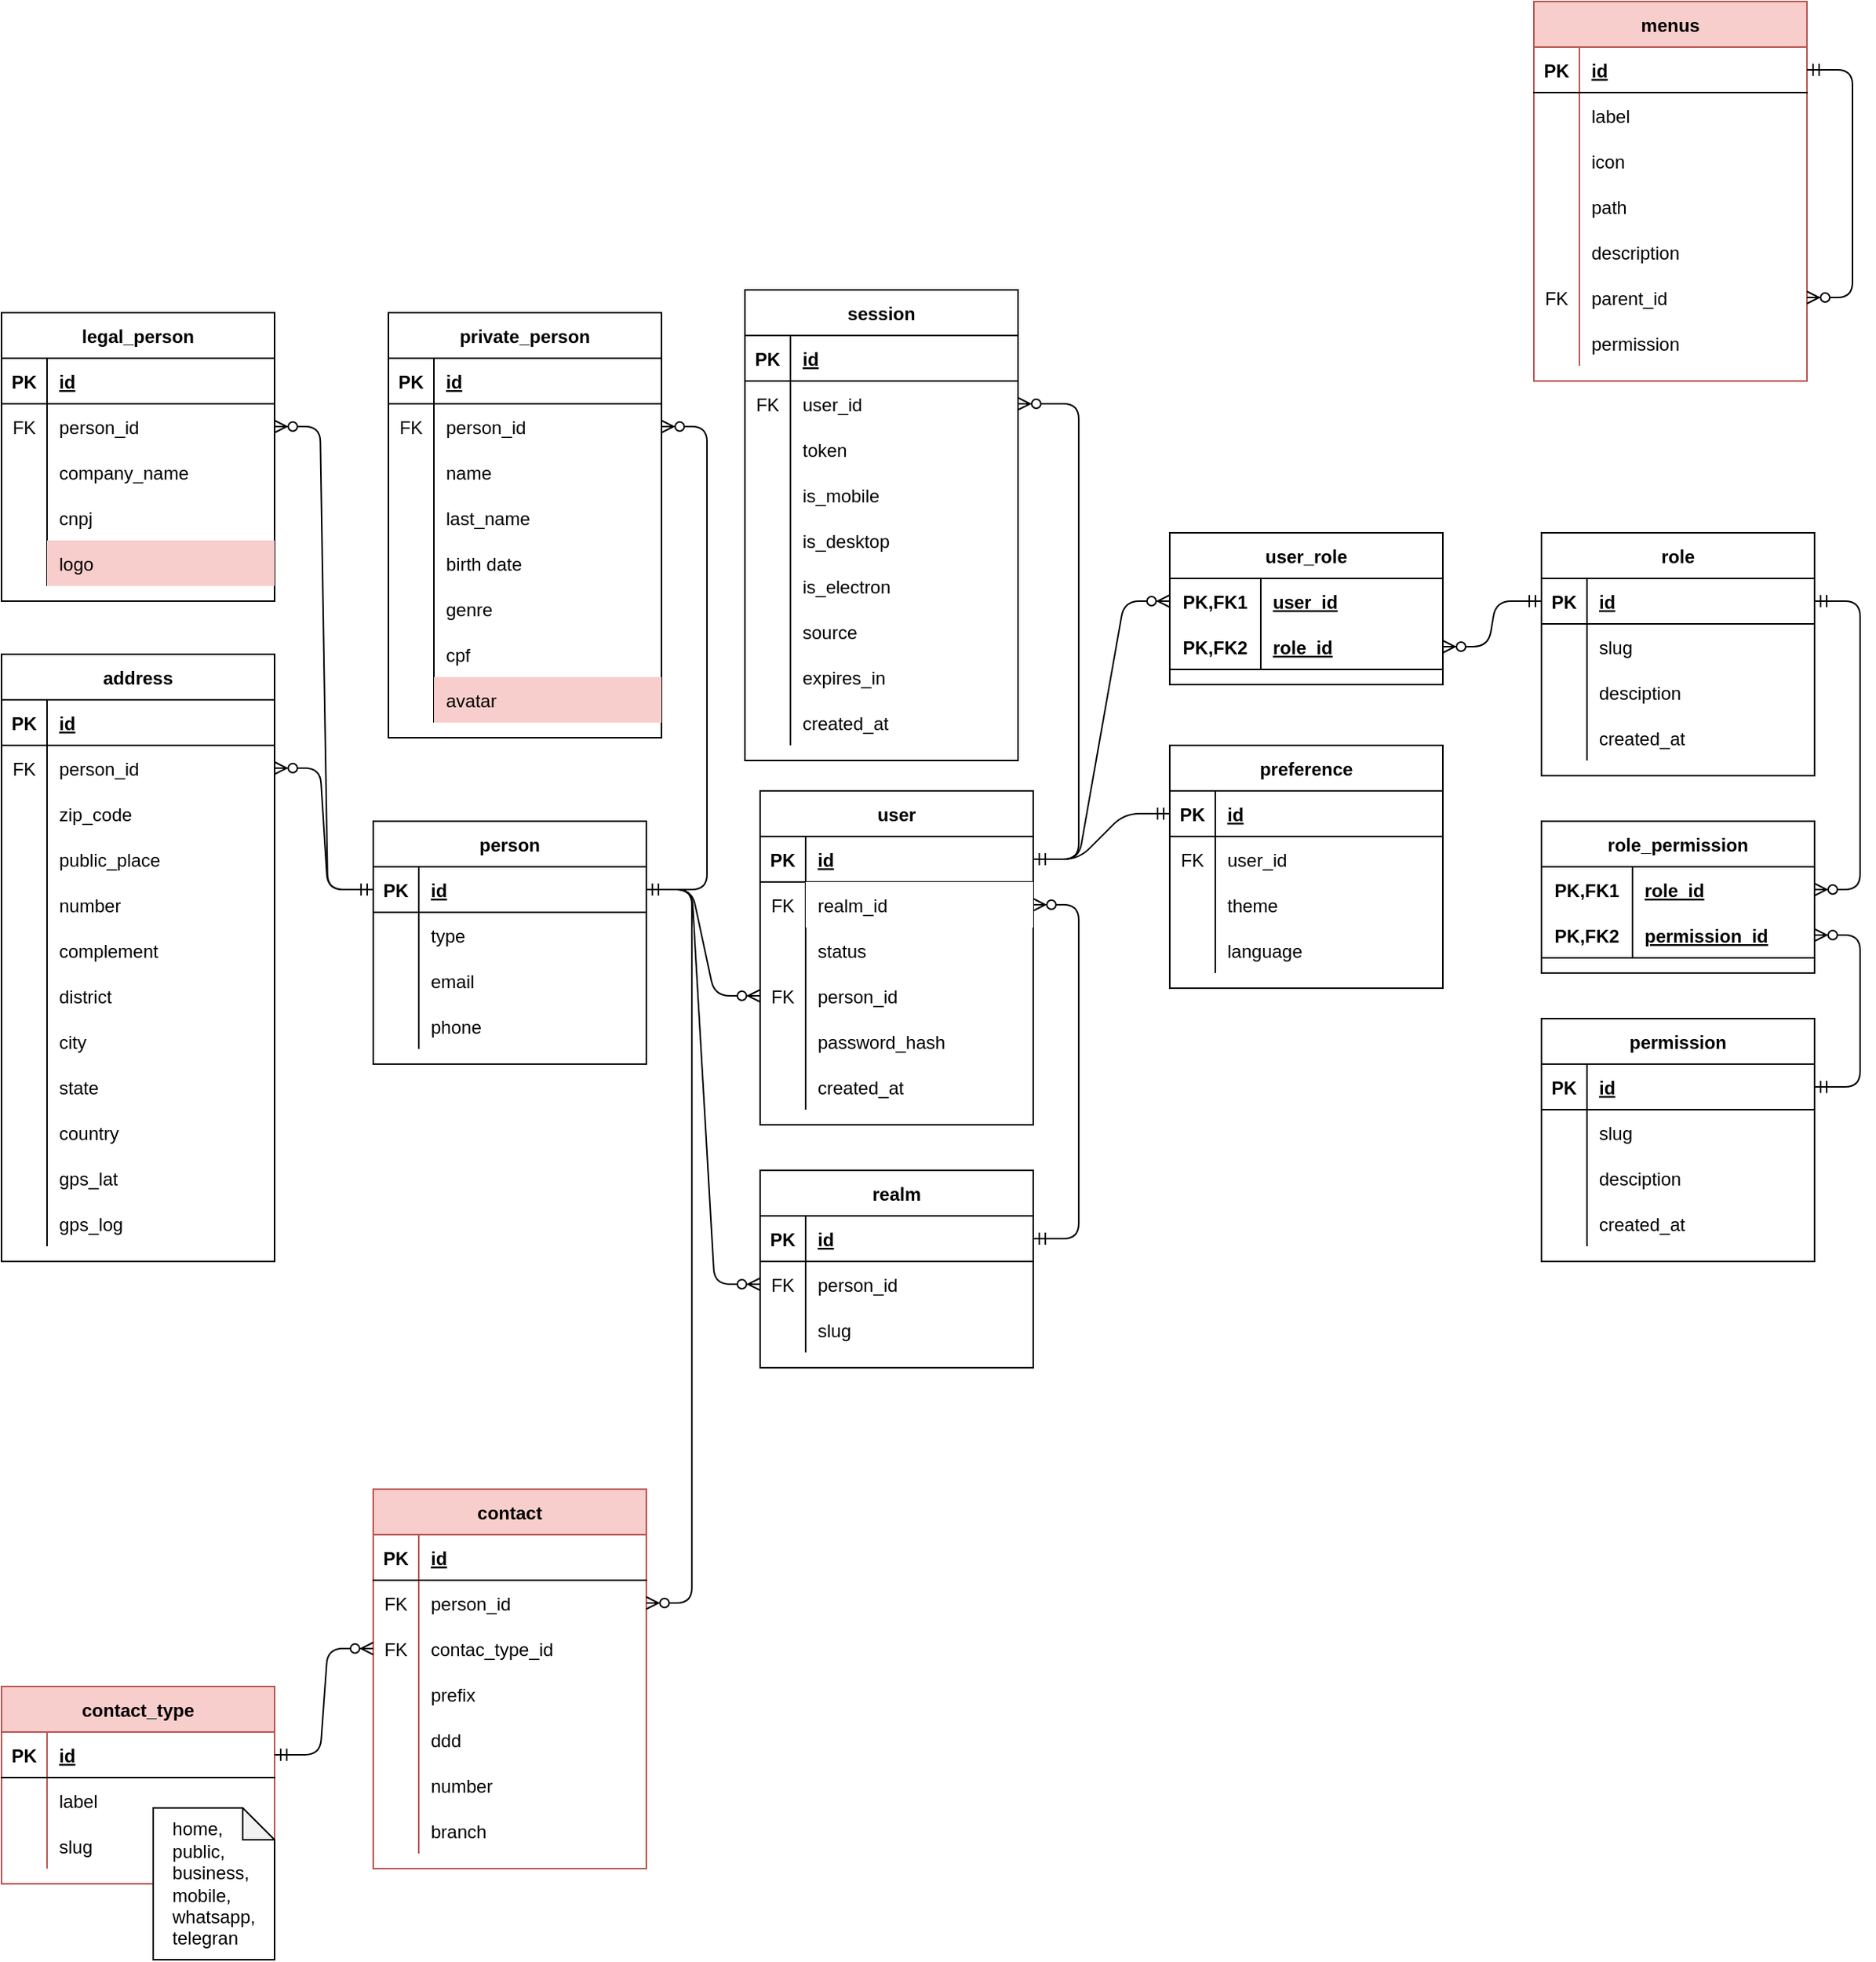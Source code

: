 <mxfile compressed="true" version="14.6.13" type="device"><diagram id="R2lEEEUBdFMjLlhIrx00" name="Page-1"><mxGraphModel dx="2526" dy="2278" grid="1" gridSize="10" guides="1" tooltips="1" connect="1" arrows="1" fold="1" page="1" pageScale="1" pageWidth="850" pageHeight="1400" background="none" math="0" shadow="0" extFonts="Permanent Marker^https://fonts.googleapis.com/css?family=Permanent+Marker"><root><mxCell id="0"/><mxCell id="1" parent="0"/><mxCell id="C4LqTTRyHMbD8THV3AsS-20" value="user" style="shape=table;startSize=30;container=1;collapsible=1;childLayout=tableLayout;fixedRows=1;rowLines=0;fontStyle=1;align=center;resizeLast=1;" parent="1" vertex="1"><mxGeometry x="670" y="-170" width="180" height="220" as="geometry"/></mxCell><mxCell id="C4LqTTRyHMbD8THV3AsS-21" value="" style="shape=partialRectangle;collapsible=0;dropTarget=0;pointerEvents=0;fillColor=none;top=0;left=0;bottom=1;right=0;points=[[0,0.5],[1,0.5]];portConstraint=eastwest;" parent="C4LqTTRyHMbD8THV3AsS-20" vertex="1"><mxGeometry y="30" width="180" height="30" as="geometry"/></mxCell><mxCell id="C4LqTTRyHMbD8THV3AsS-22" value="PK" style="shape=partialRectangle;connectable=0;fillColor=none;top=0;left=0;bottom=0;right=0;fontStyle=1;overflow=hidden;" parent="C4LqTTRyHMbD8THV3AsS-21" vertex="1"><mxGeometry width="30" height="30" as="geometry"/></mxCell><mxCell id="C4LqTTRyHMbD8THV3AsS-23" value="id" style="shape=partialRectangle;connectable=0;fillColor=none;top=0;left=0;bottom=0;right=0;align=left;spacingLeft=6;fontStyle=5;overflow=hidden;" parent="C4LqTTRyHMbD8THV3AsS-21" vertex="1"><mxGeometry x="30" width="150" height="30" as="geometry"/></mxCell><mxCell id="C4LqTTRyHMbD8THV3AsS-36" value="" style="shape=partialRectangle;collapsible=0;dropTarget=0;pointerEvents=0;fillColor=none;top=0;left=0;bottom=0;right=0;points=[[0,0.5],[1,0.5]];portConstraint=eastwest;" parent="C4LqTTRyHMbD8THV3AsS-20" vertex="1"><mxGeometry y="60" width="180" height="30" as="geometry"/></mxCell><mxCell id="C4LqTTRyHMbD8THV3AsS-37" value="FK" style="shape=partialRectangle;connectable=0;fillColor=none;top=0;left=0;bottom=0;right=0;editable=1;overflow=hidden;" parent="C4LqTTRyHMbD8THV3AsS-36" vertex="1"><mxGeometry width="30" height="30" as="geometry"/></mxCell><mxCell id="C4LqTTRyHMbD8THV3AsS-38" value="realm_id" style="shape=partialRectangle;connectable=0;top=0;left=0;bottom=0;right=0;align=left;spacingLeft=6;overflow=hidden;" parent="C4LqTTRyHMbD8THV3AsS-36" vertex="1"><mxGeometry x="30" width="150" height="30" as="geometry"/></mxCell><mxCell id="C4LqTTRyHMbD8THV3AsS-24" value="" style="shape=partialRectangle;collapsible=0;dropTarget=0;pointerEvents=0;fillColor=none;top=0;left=0;bottom=0;right=0;points=[[0,0.5],[1,0.5]];portConstraint=eastwest;" parent="C4LqTTRyHMbD8THV3AsS-20" vertex="1"><mxGeometry y="90" width="180" height="30" as="geometry"/></mxCell><mxCell id="C4LqTTRyHMbD8THV3AsS-25" value="" style="shape=partialRectangle;connectable=0;fillColor=none;top=0;left=0;bottom=0;right=0;editable=1;overflow=hidden;" parent="C4LqTTRyHMbD8THV3AsS-24" vertex="1"><mxGeometry width="30" height="30" as="geometry"/></mxCell><mxCell id="C4LqTTRyHMbD8THV3AsS-26" value="status" style="shape=partialRectangle;connectable=0;fillColor=none;top=0;left=0;bottom=0;right=0;align=left;spacingLeft=6;overflow=hidden;" parent="C4LqTTRyHMbD8THV3AsS-24" vertex="1"><mxGeometry x="30" width="150" height="30" as="geometry"/></mxCell><mxCell id="C4LqTTRyHMbD8THV3AsS-27" value="" style="shape=partialRectangle;collapsible=0;dropTarget=0;pointerEvents=0;fillColor=none;top=0;left=0;bottom=0;right=0;points=[[0,0.5],[1,0.5]];portConstraint=eastwest;" parent="C4LqTTRyHMbD8THV3AsS-20" vertex="1"><mxGeometry y="120" width="180" height="30" as="geometry"/></mxCell><mxCell id="C4LqTTRyHMbD8THV3AsS-28" value="FK" style="shape=partialRectangle;connectable=0;fillColor=none;top=0;left=0;bottom=0;right=0;editable=1;overflow=hidden;" parent="C4LqTTRyHMbD8THV3AsS-27" vertex="1"><mxGeometry width="30" height="30" as="geometry"/></mxCell><mxCell id="C4LqTTRyHMbD8THV3AsS-29" value="person_id" style="shape=partialRectangle;connectable=0;fillColor=none;top=0;left=0;bottom=0;right=0;align=left;spacingLeft=6;overflow=hidden;" parent="C4LqTTRyHMbD8THV3AsS-27" vertex="1"><mxGeometry x="30" width="150" height="30" as="geometry"/></mxCell><mxCell id="C4LqTTRyHMbD8THV3AsS-30" value="" style="shape=partialRectangle;collapsible=0;dropTarget=0;pointerEvents=0;fillColor=none;top=0;left=0;bottom=0;right=0;points=[[0,0.5],[1,0.5]];portConstraint=eastwest;" parent="C4LqTTRyHMbD8THV3AsS-20" vertex="1"><mxGeometry y="150" width="180" height="30" as="geometry"/></mxCell><mxCell id="C4LqTTRyHMbD8THV3AsS-31" value="" style="shape=partialRectangle;connectable=0;fillColor=none;top=0;left=0;bottom=0;right=0;editable=1;overflow=hidden;" parent="C4LqTTRyHMbD8THV3AsS-30" vertex="1"><mxGeometry width="30" height="30" as="geometry"/></mxCell><mxCell id="C4LqTTRyHMbD8THV3AsS-32" value="password_hash" style="shape=partialRectangle;connectable=0;fillColor=none;top=0;left=0;bottom=0;right=0;align=left;spacingLeft=6;overflow=hidden;" parent="C4LqTTRyHMbD8THV3AsS-30" vertex="1"><mxGeometry x="30" width="150" height="30" as="geometry"/></mxCell><mxCell id="C4LqTTRyHMbD8THV3AsS-33" value="" style="shape=partialRectangle;collapsible=0;dropTarget=0;pointerEvents=0;fillColor=none;top=0;left=0;bottom=0;right=0;points=[[0,0.5],[1,0.5]];portConstraint=eastwest;" parent="C4LqTTRyHMbD8THV3AsS-20" vertex="1"><mxGeometry y="180" width="180" height="30" as="geometry"/></mxCell><mxCell id="C4LqTTRyHMbD8THV3AsS-34" value="" style="shape=partialRectangle;connectable=0;fillColor=none;top=0;left=0;bottom=0;right=0;editable=1;overflow=hidden;" parent="C4LqTTRyHMbD8THV3AsS-33" vertex="1"><mxGeometry width="30" height="30" as="geometry"/></mxCell><mxCell id="C4LqTTRyHMbD8THV3AsS-35" value="created_at" style="shape=partialRectangle;connectable=0;fillColor=none;top=0;left=0;bottom=0;right=0;align=left;spacingLeft=6;overflow=hidden;" parent="C4LqTTRyHMbD8THV3AsS-33" vertex="1"><mxGeometry x="30" width="150" height="30" as="geometry"/></mxCell><mxCell id="C4LqTTRyHMbD8THV3AsS-39" value="person" style="shape=table;startSize=30;container=1;collapsible=1;childLayout=tableLayout;fixedRows=1;rowLines=0;fontStyle=1;align=center;resizeLast=1;" parent="1" vertex="1"><mxGeometry x="415" y="-150" width="180" height="160" as="geometry"/></mxCell><mxCell id="C4LqTTRyHMbD8THV3AsS-40" value="" style="shape=partialRectangle;collapsible=0;dropTarget=0;pointerEvents=0;fillColor=none;top=0;left=0;bottom=1;right=0;points=[[0,0.5],[1,0.5]];portConstraint=eastwest;" parent="C4LqTTRyHMbD8THV3AsS-39" vertex="1"><mxGeometry y="30" width="180" height="30" as="geometry"/></mxCell><mxCell id="C4LqTTRyHMbD8THV3AsS-41" value="PK" style="shape=partialRectangle;connectable=0;fillColor=none;top=0;left=0;bottom=0;right=0;fontStyle=1;overflow=hidden;" parent="C4LqTTRyHMbD8THV3AsS-40" vertex="1"><mxGeometry width="30" height="30" as="geometry"/></mxCell><mxCell id="C4LqTTRyHMbD8THV3AsS-42" value="id" style="shape=partialRectangle;connectable=0;fillColor=none;top=0;left=0;bottom=0;right=0;align=left;spacingLeft=6;fontStyle=5;overflow=hidden;" parent="C4LqTTRyHMbD8THV3AsS-40" vertex="1"><mxGeometry x="30" width="150" height="30" as="geometry"/></mxCell><mxCell id="C4LqTTRyHMbD8THV3AsS-43" value="" style="shape=partialRectangle;collapsible=0;dropTarget=0;pointerEvents=0;fillColor=none;top=0;left=0;bottom=0;right=0;points=[[0,0.5],[1,0.5]];portConstraint=eastwest;" parent="C4LqTTRyHMbD8THV3AsS-39" vertex="1"><mxGeometry y="60" width="180" height="30" as="geometry"/></mxCell><mxCell id="C4LqTTRyHMbD8THV3AsS-44" value="" style="shape=partialRectangle;connectable=0;fillColor=none;top=0;left=0;bottom=0;right=0;editable=1;overflow=hidden;" parent="C4LqTTRyHMbD8THV3AsS-43" vertex="1"><mxGeometry width="30" height="30" as="geometry"/></mxCell><mxCell id="C4LqTTRyHMbD8THV3AsS-45" value="type" style="shape=partialRectangle;connectable=0;fillColor=none;top=0;left=0;bottom=0;right=0;align=left;spacingLeft=6;overflow=hidden;" parent="C4LqTTRyHMbD8THV3AsS-43" vertex="1"><mxGeometry x="30" width="150" height="30" as="geometry"/></mxCell><mxCell id="C4LqTTRyHMbD8THV3AsS-49" value="" style="shape=partialRectangle;collapsible=0;dropTarget=0;pointerEvents=0;fillColor=none;top=0;left=0;bottom=0;right=0;points=[[0,0.5],[1,0.5]];portConstraint=eastwest;" parent="C4LqTTRyHMbD8THV3AsS-39" vertex="1"><mxGeometry y="90" width="180" height="30" as="geometry"/></mxCell><mxCell id="C4LqTTRyHMbD8THV3AsS-50" value="" style="shape=partialRectangle;connectable=0;fillColor=none;top=0;left=0;bottom=0;right=0;editable=1;overflow=hidden;" parent="C4LqTTRyHMbD8THV3AsS-49" vertex="1"><mxGeometry width="30" height="30" as="geometry"/></mxCell><mxCell id="C4LqTTRyHMbD8THV3AsS-51" value="email" style="shape=partialRectangle;connectable=0;fillColor=none;top=0;left=0;bottom=0;right=0;align=left;spacingLeft=6;overflow=hidden;" parent="C4LqTTRyHMbD8THV3AsS-49" vertex="1"><mxGeometry x="30" width="150" height="30" as="geometry"/></mxCell><mxCell id="dy5oOEs8PjKzQLn-UkBf-11" value="" style="shape=partialRectangle;collapsible=0;dropTarget=0;pointerEvents=0;fillColor=none;top=0;left=0;bottom=0;right=0;points=[[0,0.5],[1,0.5]];portConstraint=eastwest;" parent="C4LqTTRyHMbD8THV3AsS-39" vertex="1"><mxGeometry y="120" width="180" height="30" as="geometry"/></mxCell><mxCell id="dy5oOEs8PjKzQLn-UkBf-12" value="" style="shape=partialRectangle;connectable=0;fillColor=none;top=0;left=0;bottom=0;right=0;editable=1;overflow=hidden;" parent="dy5oOEs8PjKzQLn-UkBf-11" vertex="1"><mxGeometry width="30" height="30" as="geometry"/></mxCell><mxCell id="dy5oOEs8PjKzQLn-UkBf-13" value="phone" style="shape=partialRectangle;connectable=0;fillColor=none;top=0;left=0;bottom=0;right=0;align=left;spacingLeft=6;overflow=hidden;" parent="dy5oOEs8PjKzQLn-UkBf-11" vertex="1"><mxGeometry x="30" width="150" height="30" as="geometry"/></mxCell><mxCell id="C4LqTTRyHMbD8THV3AsS-58" value="preference" style="shape=table;startSize=30;container=1;collapsible=1;childLayout=tableLayout;fixedRows=1;rowLines=0;fontStyle=1;align=center;resizeLast=1;" parent="1" vertex="1"><mxGeometry x="940" y="-200" width="180" height="160" as="geometry"/></mxCell><mxCell id="C4LqTTRyHMbD8THV3AsS-59" value="" style="shape=partialRectangle;collapsible=0;dropTarget=0;pointerEvents=0;fillColor=none;top=0;left=0;bottom=1;right=0;points=[[0,0.5],[1,0.5]];portConstraint=eastwest;" parent="C4LqTTRyHMbD8THV3AsS-58" vertex="1"><mxGeometry y="30" width="180" height="30" as="geometry"/></mxCell><mxCell id="C4LqTTRyHMbD8THV3AsS-60" value="PK" style="shape=partialRectangle;connectable=0;fillColor=none;top=0;left=0;bottom=0;right=0;fontStyle=1;overflow=hidden;" parent="C4LqTTRyHMbD8THV3AsS-59" vertex="1"><mxGeometry width="30" height="30" as="geometry"/></mxCell><mxCell id="C4LqTTRyHMbD8THV3AsS-61" value="id" style="shape=partialRectangle;connectable=0;fillColor=none;top=0;left=0;bottom=0;right=0;align=left;spacingLeft=6;fontStyle=5;overflow=hidden;" parent="C4LqTTRyHMbD8THV3AsS-59" vertex="1"><mxGeometry x="30" width="150" height="30" as="geometry"/></mxCell><mxCell id="C4LqTTRyHMbD8THV3AsS-62" value="" style="shape=partialRectangle;collapsible=0;dropTarget=0;pointerEvents=0;fillColor=none;top=0;left=0;bottom=0;right=0;points=[[0,0.5],[1,0.5]];portConstraint=eastwest;" parent="C4LqTTRyHMbD8THV3AsS-58" vertex="1"><mxGeometry y="60" width="180" height="30" as="geometry"/></mxCell><mxCell id="C4LqTTRyHMbD8THV3AsS-63" value="FK" style="shape=partialRectangle;connectable=0;fillColor=none;top=0;left=0;bottom=0;right=0;editable=1;overflow=hidden;" parent="C4LqTTRyHMbD8THV3AsS-62" vertex="1"><mxGeometry width="30" height="30" as="geometry"/></mxCell><mxCell id="C4LqTTRyHMbD8THV3AsS-64" value="user_id" style="shape=partialRectangle;connectable=0;fillColor=none;top=0;left=0;bottom=0;right=0;align=left;spacingLeft=6;overflow=hidden;" parent="C4LqTTRyHMbD8THV3AsS-62" vertex="1"><mxGeometry x="30" width="150" height="30" as="geometry"/></mxCell><mxCell id="C4LqTTRyHMbD8THV3AsS-65" value="" style="shape=partialRectangle;collapsible=0;dropTarget=0;pointerEvents=0;fillColor=none;top=0;left=0;bottom=0;right=0;points=[[0,0.5],[1,0.5]];portConstraint=eastwest;" parent="C4LqTTRyHMbD8THV3AsS-58" vertex="1"><mxGeometry y="90" width="180" height="30" as="geometry"/></mxCell><mxCell id="C4LqTTRyHMbD8THV3AsS-66" value="" style="shape=partialRectangle;connectable=0;fillColor=none;top=0;left=0;bottom=0;right=0;editable=1;overflow=hidden;" parent="C4LqTTRyHMbD8THV3AsS-65" vertex="1"><mxGeometry width="30" height="30" as="geometry"/></mxCell><mxCell id="C4LqTTRyHMbD8THV3AsS-67" value="theme" style="shape=partialRectangle;connectable=0;fillColor=none;top=0;left=0;bottom=0;right=0;align=left;spacingLeft=6;overflow=hidden;" parent="C4LqTTRyHMbD8THV3AsS-65" vertex="1"><mxGeometry x="30" width="150" height="30" as="geometry"/></mxCell><mxCell id="C4LqTTRyHMbD8THV3AsS-68" value="" style="shape=partialRectangle;collapsible=0;dropTarget=0;pointerEvents=0;fillColor=none;top=0;left=0;bottom=0;right=0;points=[[0,0.5],[1,0.5]];portConstraint=eastwest;" parent="C4LqTTRyHMbD8THV3AsS-58" vertex="1"><mxGeometry y="120" width="180" height="30" as="geometry"/></mxCell><mxCell id="C4LqTTRyHMbD8THV3AsS-69" value="" style="shape=partialRectangle;connectable=0;fillColor=none;top=0;left=0;bottom=0;right=0;editable=1;overflow=hidden;" parent="C4LqTTRyHMbD8THV3AsS-68" vertex="1"><mxGeometry width="30" height="30" as="geometry"/></mxCell><mxCell id="C4LqTTRyHMbD8THV3AsS-70" value="language" style="shape=partialRectangle;connectable=0;fillColor=none;top=0;left=0;bottom=0;right=0;align=left;spacingLeft=6;overflow=hidden;" parent="C4LqTTRyHMbD8THV3AsS-68" vertex="1"><mxGeometry x="30" width="150" height="30" as="geometry"/></mxCell><mxCell id="C4LqTTRyHMbD8THV3AsS-77" value="role" style="shape=table;startSize=30;container=1;collapsible=1;childLayout=tableLayout;fixedRows=1;rowLines=0;fontStyle=1;align=center;resizeLast=1;" parent="1" vertex="1"><mxGeometry x="1185" y="-340" width="180" height="160" as="geometry"/></mxCell><mxCell id="C4LqTTRyHMbD8THV3AsS-78" value="" style="shape=partialRectangle;collapsible=0;dropTarget=0;pointerEvents=0;fillColor=none;top=0;left=0;bottom=1;right=0;points=[[0,0.5],[1,0.5]];portConstraint=eastwest;" parent="C4LqTTRyHMbD8THV3AsS-77" vertex="1"><mxGeometry y="30" width="180" height="30" as="geometry"/></mxCell><mxCell id="C4LqTTRyHMbD8THV3AsS-79" value="PK" style="shape=partialRectangle;connectable=0;fillColor=none;top=0;left=0;bottom=0;right=0;fontStyle=1;overflow=hidden;" parent="C4LqTTRyHMbD8THV3AsS-78" vertex="1"><mxGeometry width="30" height="30" as="geometry"/></mxCell><mxCell id="C4LqTTRyHMbD8THV3AsS-80" value="id" style="shape=partialRectangle;connectable=0;fillColor=none;top=0;left=0;bottom=0;right=0;align=left;spacingLeft=6;fontStyle=5;overflow=hidden;" parent="C4LqTTRyHMbD8THV3AsS-78" vertex="1"><mxGeometry x="30" width="150" height="30" as="geometry"/></mxCell><mxCell id="C4LqTTRyHMbD8THV3AsS-81" value="" style="shape=partialRectangle;collapsible=0;dropTarget=0;pointerEvents=0;fillColor=none;top=0;left=0;bottom=0;right=0;points=[[0,0.5],[1,0.5]];portConstraint=eastwest;" parent="C4LqTTRyHMbD8THV3AsS-77" vertex="1"><mxGeometry y="60" width="180" height="30" as="geometry"/></mxCell><mxCell id="C4LqTTRyHMbD8THV3AsS-82" value="" style="shape=partialRectangle;connectable=0;fillColor=none;top=0;left=0;bottom=0;right=0;editable=1;overflow=hidden;" parent="C4LqTTRyHMbD8THV3AsS-81" vertex="1"><mxGeometry width="30" height="30" as="geometry"/></mxCell><mxCell id="C4LqTTRyHMbD8THV3AsS-83" value="slug" style="shape=partialRectangle;connectable=0;fillColor=none;top=0;left=0;bottom=0;right=0;align=left;spacingLeft=6;overflow=hidden;" parent="C4LqTTRyHMbD8THV3AsS-81" vertex="1"><mxGeometry x="30" width="150" height="30" as="geometry"/></mxCell><mxCell id="C4LqTTRyHMbD8THV3AsS-84" value="" style="shape=partialRectangle;collapsible=0;dropTarget=0;pointerEvents=0;fillColor=none;top=0;left=0;bottom=0;right=0;points=[[0,0.5],[1,0.5]];portConstraint=eastwest;" parent="C4LqTTRyHMbD8THV3AsS-77" vertex="1"><mxGeometry y="90" width="180" height="30" as="geometry"/></mxCell><mxCell id="C4LqTTRyHMbD8THV3AsS-85" value="" style="shape=partialRectangle;connectable=0;fillColor=none;top=0;left=0;bottom=0;right=0;editable=1;overflow=hidden;" parent="C4LqTTRyHMbD8THV3AsS-84" vertex="1"><mxGeometry width="30" height="30" as="geometry"/></mxCell><mxCell id="C4LqTTRyHMbD8THV3AsS-86" value="desciption" style="shape=partialRectangle;connectable=0;fillColor=none;top=0;left=0;bottom=0;right=0;align=left;spacingLeft=6;overflow=hidden;" parent="C4LqTTRyHMbD8THV3AsS-84" vertex="1"><mxGeometry x="30" width="150" height="30" as="geometry"/></mxCell><mxCell id="C4LqTTRyHMbD8THV3AsS-87" value="" style="shape=partialRectangle;collapsible=0;dropTarget=0;pointerEvents=0;fillColor=none;top=0;left=0;bottom=0;right=0;points=[[0,0.5],[1,0.5]];portConstraint=eastwest;" parent="C4LqTTRyHMbD8THV3AsS-77" vertex="1"><mxGeometry y="120" width="180" height="30" as="geometry"/></mxCell><mxCell id="C4LqTTRyHMbD8THV3AsS-88" value="" style="shape=partialRectangle;connectable=0;fillColor=none;top=0;left=0;bottom=0;right=0;editable=1;overflow=hidden;" parent="C4LqTTRyHMbD8THV3AsS-87" vertex="1"><mxGeometry width="30" height="30" as="geometry"/></mxCell><mxCell id="C4LqTTRyHMbD8THV3AsS-89" value="created_at" style="shape=partialRectangle;connectable=0;fillColor=none;top=0;left=0;bottom=0;right=0;align=left;spacingLeft=6;overflow=hidden;" parent="C4LqTTRyHMbD8THV3AsS-87" vertex="1"><mxGeometry x="30" width="150" height="30" as="geometry"/></mxCell><mxCell id="C4LqTTRyHMbD8THV3AsS-96" value="permission" style="shape=table;startSize=30;container=1;collapsible=1;childLayout=tableLayout;fixedRows=1;rowLines=0;fontStyle=1;align=center;resizeLast=1;" parent="1" vertex="1"><mxGeometry x="1185" y="-20" width="180" height="160" as="geometry"/></mxCell><mxCell id="C4LqTTRyHMbD8THV3AsS-97" value="" style="shape=partialRectangle;collapsible=0;dropTarget=0;pointerEvents=0;fillColor=none;top=0;left=0;bottom=1;right=0;points=[[0,0.5],[1,0.5]];portConstraint=eastwest;" parent="C4LqTTRyHMbD8THV3AsS-96" vertex="1"><mxGeometry y="30" width="180" height="30" as="geometry"/></mxCell><mxCell id="C4LqTTRyHMbD8THV3AsS-98" value="PK" style="shape=partialRectangle;connectable=0;fillColor=none;top=0;left=0;bottom=0;right=0;fontStyle=1;overflow=hidden;" parent="C4LqTTRyHMbD8THV3AsS-97" vertex="1"><mxGeometry width="30" height="30" as="geometry"/></mxCell><mxCell id="C4LqTTRyHMbD8THV3AsS-99" value="id" style="shape=partialRectangle;connectable=0;fillColor=none;top=0;left=0;bottom=0;right=0;align=left;spacingLeft=6;fontStyle=5;overflow=hidden;" parent="C4LqTTRyHMbD8THV3AsS-97" vertex="1"><mxGeometry x="30" width="150" height="30" as="geometry"/></mxCell><mxCell id="C4LqTTRyHMbD8THV3AsS-100" value="" style="shape=partialRectangle;collapsible=0;dropTarget=0;pointerEvents=0;fillColor=none;top=0;left=0;bottom=0;right=0;points=[[0,0.5],[1,0.5]];portConstraint=eastwest;" parent="C4LqTTRyHMbD8THV3AsS-96" vertex="1"><mxGeometry y="60" width="180" height="30" as="geometry"/></mxCell><mxCell id="C4LqTTRyHMbD8THV3AsS-101" value="" style="shape=partialRectangle;connectable=0;fillColor=none;top=0;left=0;bottom=0;right=0;editable=1;overflow=hidden;" parent="C4LqTTRyHMbD8THV3AsS-100" vertex="1"><mxGeometry width="30" height="30" as="geometry"/></mxCell><mxCell id="C4LqTTRyHMbD8THV3AsS-102" value="slug" style="shape=partialRectangle;connectable=0;fillColor=none;top=0;left=0;bottom=0;right=0;align=left;spacingLeft=6;overflow=hidden;" parent="C4LqTTRyHMbD8THV3AsS-100" vertex="1"><mxGeometry x="30" width="150" height="30" as="geometry"/></mxCell><mxCell id="C4LqTTRyHMbD8THV3AsS-103" value="" style="shape=partialRectangle;collapsible=0;dropTarget=0;pointerEvents=0;fillColor=none;top=0;left=0;bottom=0;right=0;points=[[0,0.5],[1,0.5]];portConstraint=eastwest;" parent="C4LqTTRyHMbD8THV3AsS-96" vertex="1"><mxGeometry y="90" width="180" height="30" as="geometry"/></mxCell><mxCell id="C4LqTTRyHMbD8THV3AsS-104" value="" style="shape=partialRectangle;connectable=0;fillColor=none;top=0;left=0;bottom=0;right=0;editable=1;overflow=hidden;" parent="C4LqTTRyHMbD8THV3AsS-103" vertex="1"><mxGeometry width="30" height="30" as="geometry"/></mxCell><mxCell id="C4LqTTRyHMbD8THV3AsS-105" value="desciption" style="shape=partialRectangle;connectable=0;fillColor=none;top=0;left=0;bottom=0;right=0;align=left;spacingLeft=6;overflow=hidden;" parent="C4LqTTRyHMbD8THV3AsS-103" vertex="1"><mxGeometry x="30" width="150" height="30" as="geometry"/></mxCell><mxCell id="C4LqTTRyHMbD8THV3AsS-106" value="" style="shape=partialRectangle;collapsible=0;dropTarget=0;pointerEvents=0;fillColor=none;top=0;left=0;bottom=0;right=0;points=[[0,0.5],[1,0.5]];portConstraint=eastwest;" parent="C4LqTTRyHMbD8THV3AsS-96" vertex="1"><mxGeometry y="120" width="180" height="30" as="geometry"/></mxCell><mxCell id="C4LqTTRyHMbD8THV3AsS-107" value="" style="shape=partialRectangle;connectable=0;fillColor=none;top=0;left=0;bottom=0;right=0;editable=1;overflow=hidden;" parent="C4LqTTRyHMbD8THV3AsS-106" vertex="1"><mxGeometry width="30" height="30" as="geometry"/></mxCell><mxCell id="C4LqTTRyHMbD8THV3AsS-108" value="created_at" style="shape=partialRectangle;connectable=0;fillColor=none;top=0;left=0;bottom=0;right=0;align=left;spacingLeft=6;overflow=hidden;" parent="C4LqTTRyHMbD8THV3AsS-106" vertex="1"><mxGeometry x="30" width="150" height="30" as="geometry"/></mxCell><mxCell id="C4LqTTRyHMbD8THV3AsS-109" value="role_permission" style="shape=table;startSize=30;container=1;collapsible=1;childLayout=tableLayout;fixedRows=1;rowLines=0;fontStyle=1;align=center;resizeLast=1;" parent="1" vertex="1"><mxGeometry x="1185" y="-150" width="180" height="100" as="geometry"/></mxCell><mxCell id="C4LqTTRyHMbD8THV3AsS-110" value="" style="shape=partialRectangle;collapsible=0;dropTarget=0;pointerEvents=0;fillColor=none;top=0;left=0;bottom=0;right=0;points=[[0,0.5],[1,0.5]];portConstraint=eastwest;" parent="C4LqTTRyHMbD8THV3AsS-109" vertex="1"><mxGeometry y="30" width="180" height="30" as="geometry"/></mxCell><mxCell id="C4LqTTRyHMbD8THV3AsS-111" value="PK,FK1" style="shape=partialRectangle;connectable=0;fillColor=none;top=0;left=0;bottom=0;right=0;fontStyle=1;overflow=hidden;" parent="C4LqTTRyHMbD8THV3AsS-110" vertex="1"><mxGeometry width="60" height="30" as="geometry"/></mxCell><mxCell id="C4LqTTRyHMbD8THV3AsS-112" value="role_id" style="shape=partialRectangle;connectable=0;fillColor=none;top=0;left=0;bottom=0;right=0;align=left;spacingLeft=6;fontStyle=5;overflow=hidden;" parent="C4LqTTRyHMbD8THV3AsS-110" vertex="1"><mxGeometry x="60" width="120" height="30" as="geometry"/></mxCell><mxCell id="C4LqTTRyHMbD8THV3AsS-113" value="" style="shape=partialRectangle;collapsible=0;dropTarget=0;pointerEvents=0;fillColor=none;top=0;left=0;bottom=1;right=0;points=[[0,0.5],[1,0.5]];portConstraint=eastwest;" parent="C4LqTTRyHMbD8THV3AsS-109" vertex="1"><mxGeometry y="60" width="180" height="30" as="geometry"/></mxCell><mxCell id="C4LqTTRyHMbD8THV3AsS-114" value="PK,FK2" style="shape=partialRectangle;connectable=0;fillColor=none;top=0;left=0;bottom=0;right=0;fontStyle=1;overflow=hidden;" parent="C4LqTTRyHMbD8THV3AsS-113" vertex="1"><mxGeometry width="60" height="30" as="geometry"/></mxCell><mxCell id="C4LqTTRyHMbD8THV3AsS-115" value="permission_id" style="shape=partialRectangle;connectable=0;fillColor=none;top=0;left=0;bottom=0;right=0;align=left;spacingLeft=6;fontStyle=5;overflow=hidden;" parent="C4LqTTRyHMbD8THV3AsS-113" vertex="1"><mxGeometry x="60" width="120" height="30" as="geometry"/></mxCell><mxCell id="C4LqTTRyHMbD8THV3AsS-135" value="user_role" style="shape=table;startSize=30;container=1;collapsible=1;childLayout=tableLayout;fixedRows=1;rowLines=0;fontStyle=1;align=center;resizeLast=1;" parent="1" vertex="1"><mxGeometry x="940" y="-340" width="180" height="100" as="geometry"/></mxCell><mxCell id="C4LqTTRyHMbD8THV3AsS-136" value="" style="shape=partialRectangle;collapsible=0;dropTarget=0;pointerEvents=0;fillColor=none;top=0;left=0;bottom=0;right=0;points=[[0,0.5],[1,0.5]];portConstraint=eastwest;" parent="C4LqTTRyHMbD8THV3AsS-135" vertex="1"><mxGeometry y="30" width="180" height="30" as="geometry"/></mxCell><mxCell id="C4LqTTRyHMbD8THV3AsS-137" value="PK,FK1" style="shape=partialRectangle;connectable=0;fillColor=none;top=0;left=0;bottom=0;right=0;fontStyle=1;overflow=hidden;" parent="C4LqTTRyHMbD8THV3AsS-136" vertex="1"><mxGeometry width="60" height="30" as="geometry"/></mxCell><mxCell id="C4LqTTRyHMbD8THV3AsS-138" value="user_id" style="shape=partialRectangle;connectable=0;fillColor=none;top=0;left=0;bottom=0;right=0;align=left;spacingLeft=6;fontStyle=5;overflow=hidden;" parent="C4LqTTRyHMbD8THV3AsS-136" vertex="1"><mxGeometry x="60" width="120" height="30" as="geometry"/></mxCell><mxCell id="C4LqTTRyHMbD8THV3AsS-139" value="" style="shape=partialRectangle;collapsible=0;dropTarget=0;pointerEvents=0;fillColor=none;top=0;left=0;bottom=1;right=0;points=[[0,0.5],[1,0.5]];portConstraint=eastwest;" parent="C4LqTTRyHMbD8THV3AsS-135" vertex="1"><mxGeometry y="60" width="180" height="30" as="geometry"/></mxCell><mxCell id="C4LqTTRyHMbD8THV3AsS-140" value="PK,FK2" style="shape=partialRectangle;connectable=0;fillColor=none;top=0;left=0;bottom=0;right=0;fontStyle=1;overflow=hidden;" parent="C4LqTTRyHMbD8THV3AsS-139" vertex="1"><mxGeometry width="60" height="30" as="geometry"/></mxCell><mxCell id="C4LqTTRyHMbD8THV3AsS-141" value="role_id" style="shape=partialRectangle;connectable=0;fillColor=none;top=0;left=0;bottom=0;right=0;align=left;spacingLeft=6;fontStyle=5;overflow=hidden;" parent="C4LqTTRyHMbD8THV3AsS-139" vertex="1"><mxGeometry x="60" width="120" height="30" as="geometry"/></mxCell><mxCell id="C4LqTTRyHMbD8THV3AsS-142" value="address" style="shape=table;startSize=30;container=1;collapsible=1;childLayout=tableLayout;fixedRows=1;rowLines=0;fontStyle=1;align=center;resizeLast=1;" parent="1" vertex="1"><mxGeometry x="170" y="-260" width="180" height="400" as="geometry"/></mxCell><mxCell id="C4LqTTRyHMbD8THV3AsS-143" value="" style="shape=partialRectangle;collapsible=0;dropTarget=0;pointerEvents=0;fillColor=none;top=0;left=0;bottom=1;right=0;points=[[0,0.5],[1,0.5]];portConstraint=eastwest;" parent="C4LqTTRyHMbD8THV3AsS-142" vertex="1"><mxGeometry y="30" width="180" height="30" as="geometry"/></mxCell><mxCell id="C4LqTTRyHMbD8THV3AsS-144" value="PK" style="shape=partialRectangle;connectable=0;fillColor=none;top=0;left=0;bottom=0;right=0;fontStyle=1;overflow=hidden;" parent="C4LqTTRyHMbD8THV3AsS-143" vertex="1"><mxGeometry width="30" height="30" as="geometry"/></mxCell><mxCell id="C4LqTTRyHMbD8THV3AsS-145" value="id" style="shape=partialRectangle;connectable=0;fillColor=none;top=0;left=0;bottom=0;right=0;align=left;spacingLeft=6;fontStyle=5;overflow=hidden;" parent="C4LqTTRyHMbD8THV3AsS-143" vertex="1"><mxGeometry x="30" width="150" height="30" as="geometry"/></mxCell><mxCell id="C4LqTTRyHMbD8THV3AsS-146" value="" style="shape=partialRectangle;collapsible=0;dropTarget=0;pointerEvents=0;fillColor=none;top=0;left=0;bottom=0;right=0;points=[[0,0.5],[1,0.5]];portConstraint=eastwest;" parent="C4LqTTRyHMbD8THV3AsS-142" vertex="1"><mxGeometry y="60" width="180" height="30" as="geometry"/></mxCell><mxCell id="C4LqTTRyHMbD8THV3AsS-147" value="FK" style="shape=partialRectangle;connectable=0;fillColor=none;top=0;left=0;bottom=0;right=0;editable=1;overflow=hidden;" parent="C4LqTTRyHMbD8THV3AsS-146" vertex="1"><mxGeometry width="30" height="30" as="geometry"/></mxCell><mxCell id="C4LqTTRyHMbD8THV3AsS-148" value="person_id" style="shape=partialRectangle;connectable=0;fillColor=none;top=0;left=0;bottom=0;right=0;align=left;spacingLeft=6;overflow=hidden;" parent="C4LqTTRyHMbD8THV3AsS-146" vertex="1"><mxGeometry x="30" width="150" height="30" as="geometry"/></mxCell><mxCell id="L9BANv12BTvJDoDm98IH-1" value="" style="shape=partialRectangle;collapsible=0;dropTarget=0;pointerEvents=0;fillColor=none;top=0;left=0;bottom=0;right=0;points=[[0,0.5],[1,0.5]];portConstraint=eastwest;" parent="C4LqTTRyHMbD8THV3AsS-142" vertex="1"><mxGeometry y="90" width="180" height="30" as="geometry"/></mxCell><mxCell id="L9BANv12BTvJDoDm98IH-2" value="" style="shape=partialRectangle;connectable=0;fillColor=none;top=0;left=0;bottom=0;right=0;editable=1;overflow=hidden;" parent="L9BANv12BTvJDoDm98IH-1" vertex="1"><mxGeometry width="30" height="30" as="geometry"/></mxCell><mxCell id="L9BANv12BTvJDoDm98IH-3" value="zip_code" style="shape=partialRectangle;connectable=0;fillColor=none;top=0;left=0;bottom=0;right=0;align=left;spacingLeft=6;overflow=hidden;" parent="L9BANv12BTvJDoDm98IH-1" vertex="1"><mxGeometry x="30" width="150" height="30" as="geometry"/></mxCell><mxCell id="C4LqTTRyHMbD8THV3AsS-152" value="" style="shape=partialRectangle;collapsible=0;dropTarget=0;pointerEvents=0;fillColor=none;top=0;left=0;bottom=0;right=0;points=[[0,0.5],[1,0.5]];portConstraint=eastwest;" parent="C4LqTTRyHMbD8THV3AsS-142" vertex="1"><mxGeometry y="120" width="180" height="30" as="geometry"/></mxCell><mxCell id="C4LqTTRyHMbD8THV3AsS-153" value="" style="shape=partialRectangle;connectable=0;fillColor=none;top=0;left=0;bottom=0;right=0;editable=1;overflow=hidden;" parent="C4LqTTRyHMbD8THV3AsS-152" vertex="1"><mxGeometry width="30" height="30" as="geometry"/></mxCell><mxCell id="C4LqTTRyHMbD8THV3AsS-154" value="public_place" style="shape=partialRectangle;connectable=0;fillColor=none;top=0;left=0;bottom=0;right=0;align=left;spacingLeft=6;overflow=hidden;" parent="C4LqTTRyHMbD8THV3AsS-152" vertex="1"><mxGeometry x="30" width="150" height="30" as="geometry"/></mxCell><mxCell id="C4LqTTRyHMbD8THV3AsS-170" value="" style="shape=partialRectangle;collapsible=0;dropTarget=0;pointerEvents=0;fillColor=none;top=0;left=0;bottom=0;right=0;points=[[0,0.5],[1,0.5]];portConstraint=eastwest;" parent="C4LqTTRyHMbD8THV3AsS-142" vertex="1"><mxGeometry y="150" width="180" height="30" as="geometry"/></mxCell><mxCell id="C4LqTTRyHMbD8THV3AsS-171" value="" style="shape=partialRectangle;connectable=0;fillColor=none;top=0;left=0;bottom=0;right=0;editable=1;overflow=hidden;" parent="C4LqTTRyHMbD8THV3AsS-170" vertex="1"><mxGeometry width="30" height="30" as="geometry"/></mxCell><mxCell id="C4LqTTRyHMbD8THV3AsS-172" value="number" style="shape=partialRectangle;connectable=0;fillColor=none;top=0;left=0;bottom=0;right=0;align=left;spacingLeft=6;overflow=hidden;" parent="C4LqTTRyHMbD8THV3AsS-170" vertex="1"><mxGeometry x="30" width="150" height="30" as="geometry"/></mxCell><mxCell id="C4LqTTRyHMbD8THV3AsS-173" value="" style="shape=partialRectangle;collapsible=0;dropTarget=0;pointerEvents=0;fillColor=none;top=0;left=0;bottom=0;right=0;points=[[0,0.5],[1,0.5]];portConstraint=eastwest;" parent="C4LqTTRyHMbD8THV3AsS-142" vertex="1"><mxGeometry y="180" width="180" height="30" as="geometry"/></mxCell><mxCell id="C4LqTTRyHMbD8THV3AsS-174" value="" style="shape=partialRectangle;connectable=0;fillColor=none;top=0;left=0;bottom=0;right=0;editable=1;overflow=hidden;" parent="C4LqTTRyHMbD8THV3AsS-173" vertex="1"><mxGeometry width="30" height="30" as="geometry"/></mxCell><mxCell id="C4LqTTRyHMbD8THV3AsS-175" value="complement" style="shape=partialRectangle;connectable=0;fillColor=none;top=0;left=0;bottom=0;right=0;align=left;spacingLeft=6;overflow=hidden;" parent="C4LqTTRyHMbD8THV3AsS-173" vertex="1"><mxGeometry x="30" width="150" height="30" as="geometry"/></mxCell><mxCell id="C4LqTTRyHMbD8THV3AsS-167" value="" style="shape=partialRectangle;collapsible=0;dropTarget=0;pointerEvents=0;fillColor=none;top=0;left=0;bottom=0;right=0;points=[[0,0.5],[1,0.5]];portConstraint=eastwest;" parent="C4LqTTRyHMbD8THV3AsS-142" vertex="1"><mxGeometry y="210" width="180" height="30" as="geometry"/></mxCell><mxCell id="C4LqTTRyHMbD8THV3AsS-168" value="" style="shape=partialRectangle;connectable=0;fillColor=none;top=0;left=0;bottom=0;right=0;editable=1;overflow=hidden;" parent="C4LqTTRyHMbD8THV3AsS-167" vertex="1"><mxGeometry width="30" height="30" as="geometry"/></mxCell><mxCell id="C4LqTTRyHMbD8THV3AsS-169" value="district" style="shape=partialRectangle;connectable=0;fillColor=none;top=0;left=0;bottom=0;right=0;align=left;spacingLeft=6;overflow=hidden;" parent="C4LqTTRyHMbD8THV3AsS-167" vertex="1"><mxGeometry x="30" width="150" height="30" as="geometry"/></mxCell><mxCell id="C4LqTTRyHMbD8THV3AsS-149" value="" style="shape=partialRectangle;collapsible=0;dropTarget=0;pointerEvents=0;fillColor=none;top=0;left=0;bottom=0;right=0;points=[[0,0.5],[1,0.5]];portConstraint=eastwest;" parent="C4LqTTRyHMbD8THV3AsS-142" vertex="1"><mxGeometry y="240" width="180" height="30" as="geometry"/></mxCell><mxCell id="C4LqTTRyHMbD8THV3AsS-150" value="" style="shape=partialRectangle;connectable=0;fillColor=none;top=0;left=0;bottom=0;right=0;editable=1;overflow=hidden;" parent="C4LqTTRyHMbD8THV3AsS-149" vertex="1"><mxGeometry width="30" height="30" as="geometry"/></mxCell><mxCell id="C4LqTTRyHMbD8THV3AsS-151" value="city" style="shape=partialRectangle;connectable=0;fillColor=none;top=0;left=0;bottom=0;right=0;align=left;spacingLeft=6;overflow=hidden;" parent="C4LqTTRyHMbD8THV3AsS-149" vertex="1"><mxGeometry x="30" width="150" height="30" as="geometry"/></mxCell><mxCell id="C4LqTTRyHMbD8THV3AsS-161" value="" style="shape=partialRectangle;collapsible=0;dropTarget=0;pointerEvents=0;fillColor=none;top=0;left=0;bottom=0;right=0;points=[[0,0.5],[1,0.5]];portConstraint=eastwest;" parent="C4LqTTRyHMbD8THV3AsS-142" vertex="1"><mxGeometry y="270" width="180" height="30" as="geometry"/></mxCell><mxCell id="C4LqTTRyHMbD8THV3AsS-162" value="" style="shape=partialRectangle;connectable=0;fillColor=none;top=0;left=0;bottom=0;right=0;editable=1;overflow=hidden;" parent="C4LqTTRyHMbD8THV3AsS-161" vertex="1"><mxGeometry width="30" height="30" as="geometry"/></mxCell><mxCell id="C4LqTTRyHMbD8THV3AsS-163" value="state" style="shape=partialRectangle;connectable=0;fillColor=none;top=0;left=0;bottom=0;right=0;align=left;spacingLeft=6;overflow=hidden;" parent="C4LqTTRyHMbD8THV3AsS-161" vertex="1"><mxGeometry x="30" width="150" height="30" as="geometry"/></mxCell><mxCell id="C4LqTTRyHMbD8THV3AsS-164" value="" style="shape=partialRectangle;collapsible=0;dropTarget=0;pointerEvents=0;fillColor=none;top=0;left=0;bottom=0;right=0;points=[[0,0.5],[1,0.5]];portConstraint=eastwest;" parent="C4LqTTRyHMbD8THV3AsS-142" vertex="1"><mxGeometry y="300" width="180" height="30" as="geometry"/></mxCell><mxCell id="C4LqTTRyHMbD8THV3AsS-165" value="" style="shape=partialRectangle;connectable=0;fillColor=none;top=0;left=0;bottom=0;right=0;editable=1;overflow=hidden;" parent="C4LqTTRyHMbD8THV3AsS-164" vertex="1"><mxGeometry width="30" height="30" as="geometry"/></mxCell><mxCell id="C4LqTTRyHMbD8THV3AsS-166" value="country" style="shape=partialRectangle;connectable=0;fillColor=none;top=0;left=0;bottom=0;right=0;align=left;spacingLeft=6;overflow=hidden;" parent="C4LqTTRyHMbD8THV3AsS-164" vertex="1"><mxGeometry x="30" width="150" height="30" as="geometry"/></mxCell><mxCell id="C4LqTTRyHMbD8THV3AsS-155" value="" style="shape=partialRectangle;collapsible=0;dropTarget=0;pointerEvents=0;fillColor=none;top=0;left=0;bottom=0;right=0;points=[[0,0.5],[1,0.5]];portConstraint=eastwest;" parent="C4LqTTRyHMbD8THV3AsS-142" vertex="1"><mxGeometry y="330" width="180" height="30" as="geometry"/></mxCell><mxCell id="C4LqTTRyHMbD8THV3AsS-156" value="" style="shape=partialRectangle;connectable=0;fillColor=none;top=0;left=0;bottom=0;right=0;editable=1;overflow=hidden;" parent="C4LqTTRyHMbD8THV3AsS-155" vertex="1"><mxGeometry width="30" height="30" as="geometry"/></mxCell><mxCell id="C4LqTTRyHMbD8THV3AsS-157" value="gps_lat" style="shape=partialRectangle;connectable=0;fillColor=none;top=0;left=0;bottom=0;right=0;align=left;spacingLeft=6;overflow=hidden;" parent="C4LqTTRyHMbD8THV3AsS-155" vertex="1"><mxGeometry x="30" width="150" height="30" as="geometry"/></mxCell><mxCell id="C4LqTTRyHMbD8THV3AsS-158" value="" style="shape=partialRectangle;collapsible=0;dropTarget=0;pointerEvents=0;fillColor=none;top=0;left=0;bottom=0;right=0;points=[[0,0.5],[1,0.5]];portConstraint=eastwest;" parent="C4LqTTRyHMbD8THV3AsS-142" vertex="1"><mxGeometry y="360" width="180" height="30" as="geometry"/></mxCell><mxCell id="C4LqTTRyHMbD8THV3AsS-159" value="" style="shape=partialRectangle;connectable=0;fillColor=none;top=0;left=0;bottom=0;right=0;editable=1;overflow=hidden;" parent="C4LqTTRyHMbD8THV3AsS-158" vertex="1"><mxGeometry width="30" height="30" as="geometry"/></mxCell><mxCell id="C4LqTTRyHMbD8THV3AsS-160" value="gps_log" style="shape=partialRectangle;connectable=0;fillColor=none;top=0;left=0;bottom=0;right=0;align=left;spacingLeft=6;overflow=hidden;" parent="C4LqTTRyHMbD8THV3AsS-158" vertex="1"><mxGeometry x="30" width="150" height="30" as="geometry"/></mxCell><mxCell id="C4LqTTRyHMbD8THV3AsS-176" value="" style="edgeStyle=entityRelationEdgeStyle;fontSize=12;html=1;endArrow=ERzeroToMany;startArrow=ERmandOne;entryX=0;entryY=0.5;entryDx=0;entryDy=0;" parent="1" source="C4LqTTRyHMbD8THV3AsS-40" target="C4LqTTRyHMbD8THV3AsS-27" edge="1"><mxGeometry width="100" height="100" relative="1" as="geometry"><mxPoint x="660" y="140" as="sourcePoint"/><mxPoint x="650" y="30" as="targetPoint"/></mxGeometry></mxCell><mxCell id="C4LqTTRyHMbD8THV3AsS-177" value="" style="edgeStyle=entityRelationEdgeStyle;fontSize=12;html=1;endArrow=ERmandOne;startArrow=ERmandOne;entryX=0;entryY=0.5;entryDx=0;entryDy=0;" parent="1" source="C4LqTTRyHMbD8THV3AsS-21" target="C4LqTTRyHMbD8THV3AsS-59" edge="1"><mxGeometry width="100" height="100" relative="1" as="geometry"><mxPoint x="850" y="190" as="sourcePoint"/><mxPoint x="950" y="90" as="targetPoint"/></mxGeometry></mxCell><mxCell id="C4LqTTRyHMbD8THV3AsS-178" value="" style="edgeStyle=entityRelationEdgeStyle;fontSize=12;html=1;endArrow=ERzeroToMany;startArrow=ERmandOne;exitX=0;exitY=0.5;exitDx=0;exitDy=0;" parent="1" source="C4LqTTRyHMbD8THV3AsS-40" target="C4LqTTRyHMbD8THV3AsS-146" edge="1"><mxGeometry width="100" height="100" relative="1" as="geometry"><mxPoint x="600" y="-145" as="sourcePoint"/><mxPoint x="660" y="125" as="targetPoint"/></mxGeometry></mxCell><mxCell id="C4LqTTRyHMbD8THV3AsS-179" value="" style="edgeStyle=entityRelationEdgeStyle;fontSize=12;html=1;endArrow=ERzeroToMany;startArrow=ERmandOne;" parent="1" source="C4LqTTRyHMbD8THV3AsS-21" target="C4LqTTRyHMbD8THV3AsS-136" edge="1"><mxGeometry width="100" height="100" relative="1" as="geometry"><mxPoint x="960" y="30" as="sourcePoint"/><mxPoint x="1020" y="300" as="targetPoint"/></mxGeometry></mxCell><mxCell id="C4LqTTRyHMbD8THV3AsS-180" value="" style="edgeStyle=entityRelationEdgeStyle;fontSize=12;html=1;endArrow=ERzeroToMany;startArrow=ERmandOne;entryX=1;entryY=0.5;entryDx=0;entryDy=0;" parent="1" source="C4LqTTRyHMbD8THV3AsS-78" target="C4LqTTRyHMbD8THV3AsS-139" edge="1"><mxGeometry width="100" height="100" relative="1" as="geometry"><mxPoint x="1120" y="-5" as="sourcePoint"/><mxPoint x="890" y="-145" as="targetPoint"/></mxGeometry></mxCell><mxCell id="C4LqTTRyHMbD8THV3AsS-181" value="private_person" style="shape=table;startSize=30;container=1;collapsible=1;childLayout=tableLayout;fixedRows=1;rowLines=0;fontStyle=1;align=center;resizeLast=1;" parent="1" vertex="1"><mxGeometry x="425" y="-485" width="180" height="280" as="geometry"/></mxCell><mxCell id="C4LqTTRyHMbD8THV3AsS-182" value="" style="shape=partialRectangle;collapsible=0;dropTarget=0;pointerEvents=0;fillColor=none;top=0;left=0;bottom=1;right=0;points=[[0,0.5],[1,0.5]];portConstraint=eastwest;" parent="C4LqTTRyHMbD8THV3AsS-181" vertex="1"><mxGeometry y="30" width="180" height="30" as="geometry"/></mxCell><mxCell id="C4LqTTRyHMbD8THV3AsS-183" value="PK" style="shape=partialRectangle;connectable=0;fillColor=none;top=0;left=0;bottom=0;right=0;fontStyle=1;overflow=hidden;" parent="C4LqTTRyHMbD8THV3AsS-182" vertex="1"><mxGeometry width="30" height="30" as="geometry"/></mxCell><mxCell id="C4LqTTRyHMbD8THV3AsS-184" value="id" style="shape=partialRectangle;connectable=0;fillColor=none;top=0;left=0;bottom=0;right=0;align=left;spacingLeft=6;fontStyle=5;overflow=hidden;" parent="C4LqTTRyHMbD8THV3AsS-182" vertex="1"><mxGeometry x="30" width="150" height="30" as="geometry"/></mxCell><mxCell id="C4LqTTRyHMbD8THV3AsS-185" value="" style="shape=partialRectangle;collapsible=0;dropTarget=0;pointerEvents=0;fillColor=none;top=0;left=0;bottom=0;right=0;points=[[0,0.5],[1,0.5]];portConstraint=eastwest;" parent="C4LqTTRyHMbD8THV3AsS-181" vertex="1"><mxGeometry y="60" width="180" height="30" as="geometry"/></mxCell><mxCell id="C4LqTTRyHMbD8THV3AsS-186" value="FK" style="shape=partialRectangle;connectable=0;fillColor=none;top=0;left=0;bottom=0;right=0;editable=1;overflow=hidden;" parent="C4LqTTRyHMbD8THV3AsS-185" vertex="1"><mxGeometry width="30" height="30" as="geometry"/></mxCell><mxCell id="C4LqTTRyHMbD8THV3AsS-187" value="person_id" style="shape=partialRectangle;connectable=0;fillColor=none;top=0;left=0;bottom=0;right=0;align=left;spacingLeft=6;overflow=hidden;" parent="C4LqTTRyHMbD8THV3AsS-185" vertex="1"><mxGeometry x="30" width="150" height="30" as="geometry"/></mxCell><mxCell id="dy5oOEs8PjKzQLn-UkBf-8" value="" style="shape=partialRectangle;collapsible=0;dropTarget=0;pointerEvents=0;fillColor=none;top=0;left=0;bottom=0;right=0;points=[[0,0.5],[1,0.5]];portConstraint=eastwest;" parent="C4LqTTRyHMbD8THV3AsS-181" vertex="1"><mxGeometry y="90" width="180" height="30" as="geometry"/></mxCell><mxCell id="dy5oOEs8PjKzQLn-UkBf-9" value="" style="shape=partialRectangle;connectable=0;fillColor=none;top=0;left=0;bottom=0;right=0;editable=1;overflow=hidden;" parent="dy5oOEs8PjKzQLn-UkBf-8" vertex="1"><mxGeometry width="30" height="30" as="geometry"/></mxCell><mxCell id="dy5oOEs8PjKzQLn-UkBf-10" value="name" style="shape=partialRectangle;connectable=0;fillColor=none;top=0;left=0;bottom=0;right=0;align=left;spacingLeft=6;overflow=hidden;" parent="dy5oOEs8PjKzQLn-UkBf-8" vertex="1"><mxGeometry x="30" width="150" height="30" as="geometry"/></mxCell><mxCell id="dy5oOEs8PjKzQLn-UkBf-5" value="" style="shape=partialRectangle;collapsible=0;dropTarget=0;pointerEvents=0;fillColor=none;top=0;left=0;bottom=0;right=0;points=[[0,0.5],[1,0.5]];portConstraint=eastwest;" parent="C4LqTTRyHMbD8THV3AsS-181" vertex="1"><mxGeometry y="120" width="180" height="30" as="geometry"/></mxCell><mxCell id="dy5oOEs8PjKzQLn-UkBf-6" value="" style="shape=partialRectangle;connectable=0;fillColor=none;top=0;left=0;bottom=0;right=0;editable=1;overflow=hidden;" parent="dy5oOEs8PjKzQLn-UkBf-5" vertex="1"><mxGeometry width="30" height="30" as="geometry"/></mxCell><mxCell id="dy5oOEs8PjKzQLn-UkBf-7" value="last_name" style="shape=partialRectangle;connectable=0;fillColor=none;top=0;left=0;bottom=0;right=0;align=left;spacingLeft=6;overflow=hidden;" parent="dy5oOEs8PjKzQLn-UkBf-5" vertex="1"><mxGeometry x="30" width="150" height="30" as="geometry"/></mxCell><mxCell id="C4LqTTRyHMbD8THV3AsS-188" value="" style="shape=partialRectangle;collapsible=0;dropTarget=0;pointerEvents=0;fillColor=none;top=0;left=0;bottom=0;right=0;points=[[0,0.5],[1,0.5]];portConstraint=eastwest;" parent="C4LqTTRyHMbD8THV3AsS-181" vertex="1"><mxGeometry y="150" width="180" height="30" as="geometry"/></mxCell><mxCell id="C4LqTTRyHMbD8THV3AsS-189" value="" style="shape=partialRectangle;connectable=0;fillColor=none;top=0;left=0;bottom=0;right=0;editable=1;overflow=hidden;" parent="C4LqTTRyHMbD8THV3AsS-188" vertex="1"><mxGeometry width="30" height="30" as="geometry"/></mxCell><mxCell id="C4LqTTRyHMbD8THV3AsS-190" value="birth date" style="shape=partialRectangle;connectable=0;fillColor=none;top=0;left=0;bottom=0;right=0;align=left;spacingLeft=6;overflow=hidden;" parent="C4LqTTRyHMbD8THV3AsS-188" vertex="1"><mxGeometry x="30" width="150" height="30" as="geometry"/></mxCell><mxCell id="C4LqTTRyHMbD8THV3AsS-191" value="" style="shape=partialRectangle;collapsible=0;dropTarget=0;pointerEvents=0;fillColor=none;top=0;left=0;bottom=0;right=0;points=[[0,0.5],[1,0.5]];portConstraint=eastwest;" parent="C4LqTTRyHMbD8THV3AsS-181" vertex="1"><mxGeometry y="180" width="180" height="30" as="geometry"/></mxCell><mxCell id="C4LqTTRyHMbD8THV3AsS-192" value="" style="shape=partialRectangle;connectable=0;fillColor=none;top=0;left=0;bottom=0;right=0;editable=1;overflow=hidden;" parent="C4LqTTRyHMbD8THV3AsS-191" vertex="1"><mxGeometry width="30" height="30" as="geometry"/></mxCell><mxCell id="C4LqTTRyHMbD8THV3AsS-193" value="genre" style="shape=partialRectangle;connectable=0;fillColor=none;top=0;left=0;bottom=0;right=0;align=left;spacingLeft=6;overflow=hidden;" parent="C4LqTTRyHMbD8THV3AsS-191" vertex="1"><mxGeometry x="30" width="150" height="30" as="geometry"/></mxCell><mxCell id="9QyREZub4Sv85l7eXtOm-21" value="" style="shape=partialRectangle;collapsible=0;dropTarget=0;pointerEvents=0;fillColor=none;top=0;left=0;bottom=0;right=0;points=[[0,0.5],[1,0.5]];portConstraint=eastwest;" parent="C4LqTTRyHMbD8THV3AsS-181" vertex="1"><mxGeometry y="210" width="180" height="30" as="geometry"/></mxCell><mxCell id="9QyREZub4Sv85l7eXtOm-22" value="" style="shape=partialRectangle;connectable=0;fillColor=none;top=0;left=0;bottom=0;right=0;editable=1;overflow=hidden;" parent="9QyREZub4Sv85l7eXtOm-21" vertex="1"><mxGeometry width="30" height="30" as="geometry"/></mxCell><mxCell id="9QyREZub4Sv85l7eXtOm-23" value="cpf" style="shape=partialRectangle;connectable=0;fillColor=none;top=0;left=0;bottom=0;right=0;align=left;spacingLeft=6;overflow=hidden;" parent="9QyREZub4Sv85l7eXtOm-21" vertex="1"><mxGeometry x="30" width="150" height="30" as="geometry"/></mxCell><mxCell id="dy5oOEs8PjKzQLn-UkBf-42" value="" style="shape=partialRectangle;collapsible=0;dropTarget=0;pointerEvents=0;fillColor=none;top=0;left=0;bottom=0;right=0;points=[[0,0.5],[1,0.5]];portConstraint=eastwest;" parent="C4LqTTRyHMbD8THV3AsS-181" vertex="1"><mxGeometry y="240" width="180" height="30" as="geometry"/></mxCell><mxCell id="dy5oOEs8PjKzQLn-UkBf-43" value="" style="shape=partialRectangle;connectable=0;top=0;left=0;bottom=0;right=0;editable=1;overflow=hidden;fillColor=none;" parent="dy5oOEs8PjKzQLn-UkBf-42" vertex="1"><mxGeometry width="30" height="30" as="geometry"/></mxCell><mxCell id="dy5oOEs8PjKzQLn-UkBf-44" value="avatar" style="shape=partialRectangle;connectable=0;top=0;left=0;bottom=0;right=0;align=left;spacingLeft=6;overflow=hidden;fillColor=#f8cecc;strokeColor=#b85450;" parent="dy5oOEs8PjKzQLn-UkBf-42" vertex="1"><mxGeometry x="30" width="150" height="30" as="geometry"/></mxCell><mxCell id="C4LqTTRyHMbD8THV3AsS-194" value="" style="edgeStyle=entityRelationEdgeStyle;fontSize=12;html=1;endArrow=ERzeroToMany;startArrow=ERmandOne;" parent="1" source="C4LqTTRyHMbD8THV3AsS-78" target="C4LqTTRyHMbD8THV3AsS-110" edge="1"><mxGeometry width="100" height="100" relative="1" as="geometry"><mxPoint x="1360" y="50" as="sourcePoint"/><mxPoint x="1460" y="-50" as="targetPoint"/></mxGeometry></mxCell><mxCell id="C4LqTTRyHMbD8THV3AsS-195" value="" style="edgeStyle=entityRelationEdgeStyle;fontSize=12;html=1;endArrow=ERzeroToMany;startArrow=ERmandOne;" parent="1" source="C4LqTTRyHMbD8THV3AsS-97" target="C4LqTTRyHMbD8THV3AsS-113" edge="1"><mxGeometry width="100" height="100" relative="1" as="geometry"><mxPoint x="1520" y="180" as="sourcePoint"/><mxPoint x="1580" y="-10" as="targetPoint"/></mxGeometry></mxCell><mxCell id="C4LqTTRyHMbD8THV3AsS-198" value="legal_person" style="shape=table;startSize=30;container=1;collapsible=1;childLayout=tableLayout;fixedRows=1;rowLines=0;fontStyle=1;align=center;resizeLast=1;" parent="1" vertex="1"><mxGeometry x="170" y="-485" width="180" height="190" as="geometry"/></mxCell><mxCell id="C4LqTTRyHMbD8THV3AsS-199" value="" style="shape=partialRectangle;collapsible=0;dropTarget=0;pointerEvents=0;fillColor=none;top=0;left=0;bottom=1;right=0;points=[[0,0.5],[1,0.5]];portConstraint=eastwest;" parent="C4LqTTRyHMbD8THV3AsS-198" vertex="1"><mxGeometry y="30" width="180" height="30" as="geometry"/></mxCell><mxCell id="C4LqTTRyHMbD8THV3AsS-200" value="PK" style="shape=partialRectangle;connectable=0;fillColor=none;top=0;left=0;bottom=0;right=0;fontStyle=1;overflow=hidden;" parent="C4LqTTRyHMbD8THV3AsS-199" vertex="1"><mxGeometry width="30" height="30" as="geometry"/></mxCell><mxCell id="C4LqTTRyHMbD8THV3AsS-201" value="id" style="shape=partialRectangle;connectable=0;fillColor=none;top=0;left=0;bottom=0;right=0;align=left;spacingLeft=6;fontStyle=5;overflow=hidden;" parent="C4LqTTRyHMbD8THV3AsS-199" vertex="1"><mxGeometry x="30" width="150" height="30" as="geometry"/></mxCell><mxCell id="C4LqTTRyHMbD8THV3AsS-202" value="" style="shape=partialRectangle;collapsible=0;dropTarget=0;pointerEvents=0;fillColor=none;top=0;left=0;bottom=0;right=0;points=[[0,0.5],[1,0.5]];portConstraint=eastwest;" parent="C4LqTTRyHMbD8THV3AsS-198" vertex="1"><mxGeometry y="60" width="180" height="30" as="geometry"/></mxCell><mxCell id="C4LqTTRyHMbD8THV3AsS-203" value="FK" style="shape=partialRectangle;connectable=0;fillColor=none;top=0;left=0;bottom=0;right=0;editable=1;overflow=hidden;" parent="C4LqTTRyHMbD8THV3AsS-202" vertex="1"><mxGeometry width="30" height="30" as="geometry"/></mxCell><mxCell id="C4LqTTRyHMbD8THV3AsS-204" value="person_id" style="shape=partialRectangle;connectable=0;fillColor=none;top=0;left=0;bottom=0;right=0;align=left;spacingLeft=6;overflow=hidden;" parent="C4LqTTRyHMbD8THV3AsS-202" vertex="1"><mxGeometry x="30" width="150" height="30" as="geometry"/></mxCell><mxCell id="dy5oOEs8PjKzQLn-UkBf-2" value="" style="shape=partialRectangle;collapsible=0;dropTarget=0;pointerEvents=0;fillColor=none;top=0;left=0;bottom=0;right=0;points=[[0,0.5],[1,0.5]];portConstraint=eastwest;" parent="C4LqTTRyHMbD8THV3AsS-198" vertex="1"><mxGeometry y="90" width="180" height="30" as="geometry"/></mxCell><mxCell id="dy5oOEs8PjKzQLn-UkBf-3" value="" style="shape=partialRectangle;connectable=0;fillColor=none;top=0;left=0;bottom=0;right=0;editable=1;overflow=hidden;" parent="dy5oOEs8PjKzQLn-UkBf-2" vertex="1"><mxGeometry width="30" height="30" as="geometry"/></mxCell><mxCell id="dy5oOEs8PjKzQLn-UkBf-4" value="company_name" style="shape=partialRectangle;connectable=0;fillColor=none;top=0;left=0;bottom=0;right=0;align=left;spacingLeft=6;overflow=hidden;" parent="dy5oOEs8PjKzQLn-UkBf-2" vertex="1"><mxGeometry x="30" width="150" height="30" as="geometry"/></mxCell><mxCell id="9QyREZub4Sv85l7eXtOm-18" value="" style="shape=partialRectangle;collapsible=0;dropTarget=0;pointerEvents=0;fillColor=none;top=0;left=0;bottom=0;right=0;points=[[0,0.5],[1,0.5]];portConstraint=eastwest;" parent="C4LqTTRyHMbD8THV3AsS-198" vertex="1"><mxGeometry y="120" width="180" height="30" as="geometry"/></mxCell><mxCell id="9QyREZub4Sv85l7eXtOm-19" value="" style="shape=partialRectangle;connectable=0;fillColor=none;top=0;left=0;bottom=0;right=0;editable=1;overflow=hidden;" parent="9QyREZub4Sv85l7eXtOm-18" vertex="1"><mxGeometry width="30" height="30" as="geometry"/></mxCell><mxCell id="9QyREZub4Sv85l7eXtOm-20" value="cnpj" style="shape=partialRectangle;connectable=0;fillColor=none;top=0;left=0;bottom=0;right=0;align=left;spacingLeft=6;overflow=hidden;" parent="9QyREZub4Sv85l7eXtOm-18" vertex="1"><mxGeometry x="30" width="150" height="30" as="geometry"/></mxCell><mxCell id="dy5oOEs8PjKzQLn-UkBf-39" value="" style="shape=partialRectangle;collapsible=0;dropTarget=0;pointerEvents=0;top=0;left=0;bottom=0;right=0;points=[[0,0.5],[1,0.5]];portConstraint=eastwest;strokeColor=#b85450;fillColor=none;" parent="C4LqTTRyHMbD8THV3AsS-198" vertex="1"><mxGeometry y="150" width="180" height="30" as="geometry"/></mxCell><mxCell id="dy5oOEs8PjKzQLn-UkBf-40" value="" style="shape=partialRectangle;connectable=0;fillColor=none;top=0;left=0;bottom=0;right=0;editable=1;overflow=hidden;" parent="dy5oOEs8PjKzQLn-UkBf-39" vertex="1"><mxGeometry width="30" height="30" as="geometry"/></mxCell><mxCell id="dy5oOEs8PjKzQLn-UkBf-41" value="logo" style="shape=partialRectangle;connectable=0;fillColor=#f8cecc;top=0;left=0;bottom=0;right=0;align=left;spacingLeft=6;overflow=hidden;strokeColor=#b85450;" parent="dy5oOEs8PjKzQLn-UkBf-39" vertex="1"><mxGeometry x="30" width="150" height="30" as="geometry"/></mxCell><mxCell id="C4LqTTRyHMbD8THV3AsS-211" value="realm" style="shape=table;startSize=30;container=1;collapsible=1;childLayout=tableLayout;fixedRows=1;rowLines=0;fontStyle=1;align=center;resizeLast=1;" parent="1" vertex="1"><mxGeometry x="670" y="80" width="180" height="130" as="geometry"/></mxCell><mxCell id="C4LqTTRyHMbD8THV3AsS-212" value="" style="shape=partialRectangle;collapsible=0;dropTarget=0;pointerEvents=0;fillColor=none;top=0;left=0;bottom=1;right=0;points=[[0,0.5],[1,0.5]];portConstraint=eastwest;" parent="C4LqTTRyHMbD8THV3AsS-211" vertex="1"><mxGeometry y="30" width="180" height="30" as="geometry"/></mxCell><mxCell id="C4LqTTRyHMbD8THV3AsS-213" value="PK" style="shape=partialRectangle;connectable=0;fillColor=none;top=0;left=0;bottom=0;right=0;fontStyle=1;overflow=hidden;" parent="C4LqTTRyHMbD8THV3AsS-212" vertex="1"><mxGeometry width="30" height="30" as="geometry"/></mxCell><mxCell id="C4LqTTRyHMbD8THV3AsS-214" value="id" style="shape=partialRectangle;connectable=0;fillColor=none;top=0;left=0;bottom=0;right=0;align=left;spacingLeft=6;fontStyle=5;overflow=hidden;" parent="C4LqTTRyHMbD8THV3AsS-212" vertex="1"><mxGeometry x="30" width="150" height="30" as="geometry"/></mxCell><mxCell id="C4LqTTRyHMbD8THV3AsS-215" value="" style="shape=partialRectangle;collapsible=0;dropTarget=0;pointerEvents=0;fillColor=none;top=0;left=0;bottom=0;right=0;points=[[0,0.5],[1,0.5]];portConstraint=eastwest;" parent="C4LqTTRyHMbD8THV3AsS-211" vertex="1"><mxGeometry y="60" width="180" height="30" as="geometry"/></mxCell><mxCell id="C4LqTTRyHMbD8THV3AsS-216" value="FK" style="shape=partialRectangle;connectable=0;fillColor=none;top=0;left=0;bottom=0;right=0;editable=1;overflow=hidden;" parent="C4LqTTRyHMbD8THV3AsS-215" vertex="1"><mxGeometry width="30" height="30" as="geometry"/></mxCell><mxCell id="C4LqTTRyHMbD8THV3AsS-217" value="person_id" style="shape=partialRectangle;connectable=0;fillColor=none;top=0;left=0;bottom=0;right=0;align=left;spacingLeft=6;overflow=hidden;" parent="C4LqTTRyHMbD8THV3AsS-215" vertex="1"><mxGeometry x="30" width="150" height="30" as="geometry"/></mxCell><mxCell id="L9BANv12BTvJDoDm98IH-4" value="" style="shape=partialRectangle;collapsible=0;dropTarget=0;pointerEvents=0;fillColor=none;top=0;left=0;bottom=0;right=0;points=[[0,0.5],[1,0.5]];portConstraint=eastwest;" parent="C4LqTTRyHMbD8THV3AsS-211" vertex="1"><mxGeometry y="90" width="180" height="30" as="geometry"/></mxCell><mxCell id="L9BANv12BTvJDoDm98IH-5" value="" style="shape=partialRectangle;connectable=0;fillColor=none;top=0;left=0;bottom=0;right=0;editable=1;overflow=hidden;" parent="L9BANv12BTvJDoDm98IH-4" vertex="1"><mxGeometry width="30" height="30" as="geometry"/></mxCell><mxCell id="L9BANv12BTvJDoDm98IH-6" value="slug" style="shape=partialRectangle;connectable=0;fillColor=none;top=0;left=0;bottom=0;right=0;align=left;spacingLeft=6;overflow=hidden;" parent="L9BANv12BTvJDoDm98IH-4" vertex="1"><mxGeometry x="30" width="150" height="30" as="geometry"/></mxCell><mxCell id="C4LqTTRyHMbD8THV3AsS-224" value="" style="edgeStyle=entityRelationEdgeStyle;fontSize=12;html=1;endArrow=ERzeroToMany;startArrow=ERmandOne;" parent="1" source="C4LqTTRyHMbD8THV3AsS-40" target="C4LqTTRyHMbD8THV3AsS-185" edge="1"><mxGeometry width="100" height="100" relative="1" as="geometry"><mxPoint x="420" y="-145" as="sourcePoint"/><mxPoint x="360" y="75" as="targetPoint"/></mxGeometry></mxCell><mxCell id="C4LqTTRyHMbD8THV3AsS-225" value="" style="edgeStyle=entityRelationEdgeStyle;fontSize=12;html=1;endArrow=ERzeroToMany;startArrow=ERmandOne;exitX=0;exitY=0.5;exitDx=0;exitDy=0;" parent="1" source="C4LqTTRyHMbD8THV3AsS-40" target="C4LqTTRyHMbD8THV3AsS-202" edge="1"><mxGeometry width="100" height="100" relative="1" as="geometry"><mxPoint x="650" y="-210" as="sourcePoint"/><mxPoint x="590" y="-360" as="targetPoint"/></mxGeometry></mxCell><mxCell id="C4LqTTRyHMbD8THV3AsS-226" value="" style="edgeStyle=entityRelationEdgeStyle;fontSize=12;html=1;endArrow=ERzeroToMany;startArrow=ERmandOne;entryX=0;entryY=0.5;entryDx=0;entryDy=0;" parent="1" source="C4LqTTRyHMbD8THV3AsS-40" target="C4LqTTRyHMbD8THV3AsS-215" edge="1"><mxGeometry width="100" height="100" relative="1" as="geometry"><mxPoint x="600" y="-145" as="sourcePoint"/><mxPoint x="600" y="-375" as="targetPoint"/></mxGeometry></mxCell><mxCell id="C4LqTTRyHMbD8THV3AsS-227" value="" style="edgeStyle=entityRelationEdgeStyle;fontSize=12;html=1;endArrow=ERzeroToMany;startArrow=ERmandOne;" parent="1" source="C4LqTTRyHMbD8THV3AsS-212" target="C4LqTTRyHMbD8THV3AsS-36" edge="1"><mxGeometry width="100" height="100" relative="1" as="geometry"><mxPoint x="670" y="-60" as="sourcePoint"/><mxPoint x="730" y="-150" as="targetPoint"/></mxGeometry></mxCell><mxCell id="9QyREZub4Sv85l7eXtOm-1" value="session" style="shape=table;startSize=30;container=1;collapsible=1;childLayout=tableLayout;fixedRows=1;rowLines=0;fontStyle=1;align=center;resizeLast=1;" parent="1" vertex="1"><mxGeometry x="660" y="-500" width="180" height="310" as="geometry"/></mxCell><mxCell id="9QyREZub4Sv85l7eXtOm-2" value="" style="shape=partialRectangle;collapsible=0;dropTarget=0;pointerEvents=0;fillColor=none;top=0;left=0;bottom=1;right=0;points=[[0,0.5],[1,0.5]];portConstraint=eastwest;" parent="9QyREZub4Sv85l7eXtOm-1" vertex="1"><mxGeometry y="30" width="180" height="30" as="geometry"/></mxCell><mxCell id="9QyREZub4Sv85l7eXtOm-3" value="PK" style="shape=partialRectangle;connectable=0;fillColor=none;top=0;left=0;bottom=0;right=0;fontStyle=1;overflow=hidden;" parent="9QyREZub4Sv85l7eXtOm-2" vertex="1"><mxGeometry width="30" height="30" as="geometry"/></mxCell><mxCell id="9QyREZub4Sv85l7eXtOm-4" value="id" style="shape=partialRectangle;connectable=0;fillColor=none;top=0;left=0;bottom=0;right=0;align=left;spacingLeft=6;fontStyle=5;overflow=hidden;" parent="9QyREZub4Sv85l7eXtOm-2" vertex="1"><mxGeometry x="30" width="150" height="30" as="geometry"/></mxCell><mxCell id="9QyREZub4Sv85l7eXtOm-5" value="" style="shape=partialRectangle;collapsible=0;dropTarget=0;pointerEvents=0;fillColor=none;top=0;left=0;bottom=0;right=0;points=[[0,0.5],[1,0.5]];portConstraint=eastwest;" parent="9QyREZub4Sv85l7eXtOm-1" vertex="1"><mxGeometry y="60" width="180" height="30" as="geometry"/></mxCell><mxCell id="9QyREZub4Sv85l7eXtOm-6" value="FK" style="shape=partialRectangle;connectable=0;fillColor=none;top=0;left=0;bottom=0;right=0;editable=1;overflow=hidden;" parent="9QyREZub4Sv85l7eXtOm-5" vertex="1"><mxGeometry width="30" height="30" as="geometry"/></mxCell><mxCell id="9QyREZub4Sv85l7eXtOm-7" value="user_id" style="shape=partialRectangle;connectable=0;fillColor=none;top=0;left=0;bottom=0;right=0;align=left;spacingLeft=6;overflow=hidden;" parent="9QyREZub4Sv85l7eXtOm-5" vertex="1"><mxGeometry x="30" width="150" height="30" as="geometry"/></mxCell><mxCell id="9QyREZub4Sv85l7eXtOm-8" value="" style="shape=partialRectangle;collapsible=0;dropTarget=0;pointerEvents=0;fillColor=none;top=0;left=0;bottom=0;right=0;points=[[0,0.5],[1,0.5]];portConstraint=eastwest;" parent="9QyREZub4Sv85l7eXtOm-1" vertex="1"><mxGeometry y="90" width="180" height="30" as="geometry"/></mxCell><mxCell id="9QyREZub4Sv85l7eXtOm-9" value="" style="shape=partialRectangle;connectable=0;fillColor=none;top=0;left=0;bottom=0;right=0;editable=1;overflow=hidden;" parent="9QyREZub4Sv85l7eXtOm-8" vertex="1"><mxGeometry width="30" height="30" as="geometry"/></mxCell><mxCell id="9QyREZub4Sv85l7eXtOm-10" value="token" style="shape=partialRectangle;connectable=0;fillColor=none;top=0;left=0;bottom=0;right=0;align=left;spacingLeft=6;overflow=hidden;" parent="9QyREZub4Sv85l7eXtOm-8" vertex="1"><mxGeometry x="30" width="150" height="30" as="geometry"/></mxCell><mxCell id="ibXq_ojLZLH4J05BOQYN-1" value="" style="shape=partialRectangle;collapsible=0;dropTarget=0;pointerEvents=0;fillColor=none;top=0;left=0;bottom=0;right=0;points=[[0,0.5],[1,0.5]];portConstraint=eastwest;" parent="9QyREZub4Sv85l7eXtOm-1" vertex="1"><mxGeometry y="120" width="180" height="30" as="geometry"/></mxCell><mxCell id="ibXq_ojLZLH4J05BOQYN-2" value="" style="shape=partialRectangle;connectable=0;fillColor=none;top=0;left=0;bottom=0;right=0;editable=1;overflow=hidden;" parent="ibXq_ojLZLH4J05BOQYN-1" vertex="1"><mxGeometry width="30" height="30" as="geometry"/></mxCell><mxCell id="ibXq_ojLZLH4J05BOQYN-3" value="is_mobile" style="shape=partialRectangle;connectable=0;fillColor=none;top=0;left=0;bottom=0;right=0;align=left;spacingLeft=6;overflow=hidden;" parent="ibXq_ojLZLH4J05BOQYN-1" vertex="1"><mxGeometry x="30" width="150" height="30" as="geometry"/></mxCell><mxCell id="ibXq_ojLZLH4J05BOQYN-7" value="" style="shape=partialRectangle;collapsible=0;dropTarget=0;pointerEvents=0;fillColor=none;top=0;left=0;bottom=0;right=0;points=[[0,0.5],[1,0.5]];portConstraint=eastwest;" parent="9QyREZub4Sv85l7eXtOm-1" vertex="1"><mxGeometry y="150" width="180" height="30" as="geometry"/></mxCell><mxCell id="ibXq_ojLZLH4J05BOQYN-8" value="" style="shape=partialRectangle;connectable=0;fillColor=none;top=0;left=0;bottom=0;right=0;editable=1;overflow=hidden;" parent="ibXq_ojLZLH4J05BOQYN-7" vertex="1"><mxGeometry width="30" height="30" as="geometry"/></mxCell><mxCell id="ibXq_ojLZLH4J05BOQYN-9" value="is_desktop" style="shape=partialRectangle;connectable=0;fillColor=none;top=0;left=0;bottom=0;right=0;align=left;spacingLeft=6;overflow=hidden;" parent="ibXq_ojLZLH4J05BOQYN-7" vertex="1"><mxGeometry x="30" width="150" height="30" as="geometry"/></mxCell><mxCell id="ibXq_ojLZLH4J05BOQYN-10" value="" style="shape=partialRectangle;collapsible=0;dropTarget=0;pointerEvents=0;fillColor=none;top=0;left=0;bottom=0;right=0;points=[[0,0.5],[1,0.5]];portConstraint=eastwest;" parent="9QyREZub4Sv85l7eXtOm-1" vertex="1"><mxGeometry y="180" width="180" height="30" as="geometry"/></mxCell><mxCell id="ibXq_ojLZLH4J05BOQYN-11" value="" style="shape=partialRectangle;connectable=0;fillColor=none;top=0;left=0;bottom=0;right=0;editable=1;overflow=hidden;" parent="ibXq_ojLZLH4J05BOQYN-10" vertex="1"><mxGeometry width="30" height="30" as="geometry"/></mxCell><mxCell id="ibXq_ojLZLH4J05BOQYN-12" value="is_electron" style="shape=partialRectangle;connectable=0;fillColor=none;top=0;left=0;bottom=0;right=0;align=left;spacingLeft=6;overflow=hidden;" parent="ibXq_ojLZLH4J05BOQYN-10" vertex="1"><mxGeometry x="30" width="150" height="30" as="geometry"/></mxCell><mxCell id="ibXq_ojLZLH4J05BOQYN-4" value="" style="shape=partialRectangle;collapsible=0;dropTarget=0;pointerEvents=0;fillColor=none;top=0;left=0;bottom=0;right=0;points=[[0,0.5],[1,0.5]];portConstraint=eastwest;" parent="9QyREZub4Sv85l7eXtOm-1" vertex="1"><mxGeometry y="210" width="180" height="30" as="geometry"/></mxCell><mxCell id="ibXq_ojLZLH4J05BOQYN-5" value="" style="shape=partialRectangle;connectable=0;fillColor=none;top=0;left=0;bottom=0;right=0;editable=1;overflow=hidden;" parent="ibXq_ojLZLH4J05BOQYN-4" vertex="1"><mxGeometry width="30" height="30" as="geometry"/></mxCell><mxCell id="ibXq_ojLZLH4J05BOQYN-6" value="source" style="shape=partialRectangle;connectable=0;fillColor=none;top=0;left=0;bottom=0;right=0;align=left;spacingLeft=6;overflow=hidden;" parent="ibXq_ojLZLH4J05BOQYN-4" vertex="1"><mxGeometry x="30" width="150" height="30" as="geometry"/></mxCell><mxCell id="ibXq_ojLZLH4J05BOQYN-13" value="" style="shape=partialRectangle;collapsible=0;dropTarget=0;pointerEvents=0;fillColor=none;top=0;left=0;bottom=0;right=0;points=[[0,0.5],[1,0.5]];portConstraint=eastwest;" parent="9QyREZub4Sv85l7eXtOm-1" vertex="1"><mxGeometry y="240" width="180" height="30" as="geometry"/></mxCell><mxCell id="ibXq_ojLZLH4J05BOQYN-14" value="" style="shape=partialRectangle;connectable=0;fillColor=none;top=0;left=0;bottom=0;right=0;editable=1;overflow=hidden;" parent="ibXq_ojLZLH4J05BOQYN-13" vertex="1"><mxGeometry width="30" height="30" as="geometry"/></mxCell><mxCell id="ibXq_ojLZLH4J05BOQYN-15" value="expires_in" style="shape=partialRectangle;connectable=0;fillColor=none;top=0;left=0;bottom=0;right=0;align=left;spacingLeft=6;overflow=hidden;" parent="ibXq_ojLZLH4J05BOQYN-13" vertex="1"><mxGeometry x="30" width="150" height="30" as="geometry"/></mxCell><mxCell id="9QyREZub4Sv85l7eXtOm-11" value="" style="shape=partialRectangle;collapsible=0;dropTarget=0;pointerEvents=0;fillColor=none;top=0;left=0;bottom=0;right=0;points=[[0,0.5],[1,0.5]];portConstraint=eastwest;" parent="9QyREZub4Sv85l7eXtOm-1" vertex="1"><mxGeometry y="270" width="180" height="30" as="geometry"/></mxCell><mxCell id="9QyREZub4Sv85l7eXtOm-12" value="" style="shape=partialRectangle;connectable=0;fillColor=none;top=0;left=0;bottom=0;right=0;editable=1;overflow=hidden;" parent="9QyREZub4Sv85l7eXtOm-11" vertex="1"><mxGeometry width="30" height="30" as="geometry"/></mxCell><mxCell id="9QyREZub4Sv85l7eXtOm-13" value="created_at" style="shape=partialRectangle;connectable=0;fillColor=none;top=0;left=0;bottom=0;right=0;align=left;spacingLeft=6;overflow=hidden;" parent="9QyREZub4Sv85l7eXtOm-11" vertex="1"><mxGeometry x="30" width="150" height="30" as="geometry"/></mxCell><mxCell id="9QyREZub4Sv85l7eXtOm-14" value="" style="edgeStyle=entityRelationEdgeStyle;fontSize=12;html=1;endArrow=ERzeroToMany;startArrow=ERmandOne;entryX=1;entryY=0.5;entryDx=0;entryDy=0;" parent="1" source="C4LqTTRyHMbD8THV3AsS-21" target="9QyREZub4Sv85l7eXtOm-5" edge="1"><mxGeometry width="100" height="100" relative="1" as="geometry"><mxPoint x="600" y="-145" as="sourcePoint"/><mxPoint x="600" y="-265" as="targetPoint"/></mxGeometry></mxCell><mxCell id="ibXq_ojLZLH4J05BOQYN-16" value="contact" style="shape=table;startSize=30;container=1;collapsible=1;childLayout=tableLayout;fixedRows=1;rowLines=0;fontStyle=1;align=center;resizeLast=1;fillColor=#f8cecc;strokeColor=#b85450;" parent="1" vertex="1"><mxGeometry x="415" y="290" width="180" height="250" as="geometry"/></mxCell><mxCell id="ibXq_ojLZLH4J05BOQYN-17" value="" style="shape=partialRectangle;collapsible=0;dropTarget=0;pointerEvents=0;fillColor=none;top=0;left=0;bottom=1;right=0;points=[[0,0.5],[1,0.5]];portConstraint=eastwest;" parent="ibXq_ojLZLH4J05BOQYN-16" vertex="1"><mxGeometry y="30" width="180" height="30" as="geometry"/></mxCell><mxCell id="ibXq_ojLZLH4J05BOQYN-18" value="PK" style="shape=partialRectangle;connectable=0;fillColor=none;top=0;left=0;bottom=0;right=0;fontStyle=1;overflow=hidden;" parent="ibXq_ojLZLH4J05BOQYN-17" vertex="1"><mxGeometry width="30" height="30" as="geometry"/></mxCell><mxCell id="ibXq_ojLZLH4J05BOQYN-19" value="id" style="shape=partialRectangle;connectable=0;fillColor=none;top=0;left=0;bottom=0;right=0;align=left;spacingLeft=6;fontStyle=5;overflow=hidden;" parent="ibXq_ojLZLH4J05BOQYN-17" vertex="1"><mxGeometry x="30" width="150" height="30" as="geometry"/></mxCell><mxCell id="ibXq_ojLZLH4J05BOQYN-20" value="" style="shape=partialRectangle;collapsible=0;dropTarget=0;pointerEvents=0;fillColor=none;top=0;left=0;bottom=0;right=0;points=[[0,0.5],[1,0.5]];portConstraint=eastwest;" parent="ibXq_ojLZLH4J05BOQYN-16" vertex="1"><mxGeometry y="60" width="180" height="30" as="geometry"/></mxCell><mxCell id="ibXq_ojLZLH4J05BOQYN-21" value="FK" style="shape=partialRectangle;connectable=0;fillColor=none;top=0;left=0;bottom=0;right=0;editable=1;overflow=hidden;" parent="ibXq_ojLZLH4J05BOQYN-20" vertex="1"><mxGeometry width="30" height="30" as="geometry"/></mxCell><mxCell id="ibXq_ojLZLH4J05BOQYN-22" value="person_id" style="shape=partialRectangle;connectable=0;fillColor=none;top=0;left=0;bottom=0;right=0;align=left;spacingLeft=6;overflow=hidden;" parent="ibXq_ojLZLH4J05BOQYN-20" vertex="1"><mxGeometry x="30" width="150" height="30" as="geometry"/></mxCell><mxCell id="ibXq_ojLZLH4J05BOQYN-23" value="" style="shape=partialRectangle;collapsible=0;dropTarget=0;pointerEvents=0;fillColor=none;top=0;left=0;bottom=0;right=0;points=[[0,0.5],[1,0.5]];portConstraint=eastwest;" parent="ibXq_ojLZLH4J05BOQYN-16" vertex="1"><mxGeometry y="90" width="180" height="30" as="geometry"/></mxCell><mxCell id="ibXq_ojLZLH4J05BOQYN-24" value="FK" style="shape=partialRectangle;connectable=0;fillColor=none;top=0;left=0;bottom=0;right=0;editable=1;overflow=hidden;" parent="ibXq_ojLZLH4J05BOQYN-23" vertex="1"><mxGeometry width="30" height="30" as="geometry"/></mxCell><mxCell id="ibXq_ojLZLH4J05BOQYN-25" value="contac_type_id" style="shape=partialRectangle;connectable=0;fillColor=none;top=0;left=0;bottom=0;right=0;align=left;spacingLeft=6;overflow=hidden;" parent="ibXq_ojLZLH4J05BOQYN-23" vertex="1"><mxGeometry x="30" width="150" height="30" as="geometry"/></mxCell><mxCell id="ibXq_ojLZLH4J05BOQYN-26" value="" style="shape=partialRectangle;collapsible=0;dropTarget=0;pointerEvents=0;fillColor=none;top=0;left=0;bottom=0;right=0;points=[[0,0.5],[1,0.5]];portConstraint=eastwest;" parent="ibXq_ojLZLH4J05BOQYN-16" vertex="1"><mxGeometry y="120" width="180" height="30" as="geometry"/></mxCell><mxCell id="ibXq_ojLZLH4J05BOQYN-27" value="" style="shape=partialRectangle;connectable=0;fillColor=none;top=0;left=0;bottom=0;right=0;editable=1;overflow=hidden;" parent="ibXq_ojLZLH4J05BOQYN-26" vertex="1"><mxGeometry width="30" height="30" as="geometry"/></mxCell><mxCell id="ibXq_ojLZLH4J05BOQYN-28" value="prefix" style="shape=partialRectangle;connectable=0;fillColor=none;top=0;left=0;bottom=0;right=0;align=left;spacingLeft=6;overflow=hidden;" parent="ibXq_ojLZLH4J05BOQYN-26" vertex="1"><mxGeometry x="30" width="150" height="30" as="geometry"/></mxCell><mxCell id="ibXq_ojLZLH4J05BOQYN-29" value="" style="shape=partialRectangle;collapsible=0;dropTarget=0;pointerEvents=0;fillColor=none;top=0;left=0;bottom=0;right=0;points=[[0,0.5],[1,0.5]];portConstraint=eastwest;" parent="ibXq_ojLZLH4J05BOQYN-16" vertex="1"><mxGeometry y="150" width="180" height="30" as="geometry"/></mxCell><mxCell id="ibXq_ojLZLH4J05BOQYN-30" value="" style="shape=partialRectangle;connectable=0;fillColor=none;top=0;left=0;bottom=0;right=0;editable=1;overflow=hidden;" parent="ibXq_ojLZLH4J05BOQYN-29" vertex="1"><mxGeometry width="30" height="30" as="geometry"/></mxCell><mxCell id="ibXq_ojLZLH4J05BOQYN-31" value="ddd" style="shape=partialRectangle;connectable=0;fillColor=none;top=0;left=0;bottom=0;right=0;align=left;spacingLeft=6;overflow=hidden;" parent="ibXq_ojLZLH4J05BOQYN-29" vertex="1"><mxGeometry x="30" width="150" height="30" as="geometry"/></mxCell><mxCell id="ibXq_ojLZLH4J05BOQYN-32" value="" style="shape=partialRectangle;collapsible=0;dropTarget=0;pointerEvents=0;fillColor=none;top=0;left=0;bottom=0;right=0;points=[[0,0.5],[1,0.5]];portConstraint=eastwest;" parent="ibXq_ojLZLH4J05BOQYN-16" vertex="1"><mxGeometry y="180" width="180" height="30" as="geometry"/></mxCell><mxCell id="ibXq_ojLZLH4J05BOQYN-33" value="" style="shape=partialRectangle;connectable=0;fillColor=none;top=0;left=0;bottom=0;right=0;editable=1;overflow=hidden;" parent="ibXq_ojLZLH4J05BOQYN-32" vertex="1"><mxGeometry width="30" height="30" as="geometry"/></mxCell><mxCell id="ibXq_ojLZLH4J05BOQYN-34" value="number" style="shape=partialRectangle;connectable=0;fillColor=none;top=0;left=0;bottom=0;right=0;align=left;spacingLeft=6;overflow=hidden;" parent="ibXq_ojLZLH4J05BOQYN-32" vertex="1"><mxGeometry x="30" width="150" height="30" as="geometry"/></mxCell><mxCell id="ibXq_ojLZLH4J05BOQYN-90" value="" style="shape=partialRectangle;collapsible=0;dropTarget=0;pointerEvents=0;fillColor=none;top=0;left=0;bottom=0;right=0;points=[[0,0.5],[1,0.5]];portConstraint=eastwest;" parent="ibXq_ojLZLH4J05BOQYN-16" vertex="1"><mxGeometry y="210" width="180" height="30" as="geometry"/></mxCell><mxCell id="ibXq_ojLZLH4J05BOQYN-91" value="" style="shape=partialRectangle;connectable=0;fillColor=none;top=0;left=0;bottom=0;right=0;editable=1;overflow=hidden;" parent="ibXq_ojLZLH4J05BOQYN-90" vertex="1"><mxGeometry width="30" height="30" as="geometry"/></mxCell><mxCell id="ibXq_ojLZLH4J05BOQYN-92" value="branch" style="shape=partialRectangle;connectable=0;fillColor=none;top=0;left=0;bottom=0;right=0;align=left;spacingLeft=6;overflow=hidden;" parent="ibXq_ojLZLH4J05BOQYN-90" vertex="1"><mxGeometry x="30" width="150" height="30" as="geometry"/></mxCell><mxCell id="ibXq_ojLZLH4J05BOQYN-35" value="" style="edgeStyle=entityRelationEdgeStyle;fontSize=12;html=1;endArrow=ERzeroToMany;startArrow=ERmandOne;exitX=1;exitY=0.5;exitDx=0;exitDy=0;" parent="1" source="C4LqTTRyHMbD8THV3AsS-40" target="ibXq_ojLZLH4J05BOQYN-20" edge="1"><mxGeometry width="100" height="100" relative="1" as="geometry"><mxPoint x="425" y="-95" as="sourcePoint"/><mxPoint x="360" y="-411" as="targetPoint"/></mxGeometry></mxCell><mxCell id="ibXq_ojLZLH4J05BOQYN-36" value="contact_type" style="shape=table;startSize=30;container=1;collapsible=1;childLayout=tableLayout;fixedRows=1;rowLines=0;fontStyle=1;align=center;resizeLast=1;fillColor=#f8cecc;strokeColor=#b85450;" parent="1" vertex="1"><mxGeometry x="170" y="420" width="180" height="130" as="geometry"/></mxCell><mxCell id="ibXq_ojLZLH4J05BOQYN-37" value="" style="shape=partialRectangle;collapsible=0;dropTarget=0;pointerEvents=0;fillColor=none;top=0;left=0;bottom=1;right=0;points=[[0,0.5],[1,0.5]];portConstraint=eastwest;" parent="ibXq_ojLZLH4J05BOQYN-36" vertex="1"><mxGeometry y="30" width="180" height="30" as="geometry"/></mxCell><mxCell id="ibXq_ojLZLH4J05BOQYN-38" value="PK" style="shape=partialRectangle;connectable=0;fillColor=none;top=0;left=0;bottom=0;right=0;fontStyle=1;overflow=hidden;" parent="ibXq_ojLZLH4J05BOQYN-37" vertex="1"><mxGeometry width="30" height="30" as="geometry"/></mxCell><mxCell id="ibXq_ojLZLH4J05BOQYN-39" value="id" style="shape=partialRectangle;connectable=0;fillColor=none;top=0;left=0;bottom=0;right=0;align=left;spacingLeft=6;fontStyle=5;overflow=hidden;" parent="ibXq_ojLZLH4J05BOQYN-37" vertex="1"><mxGeometry x="30" width="150" height="30" as="geometry"/></mxCell><mxCell id="ibXq_ojLZLH4J05BOQYN-40" value="" style="shape=partialRectangle;collapsible=0;dropTarget=0;pointerEvents=0;fillColor=none;top=0;left=0;bottom=0;right=0;points=[[0,0.5],[1,0.5]];portConstraint=eastwest;" parent="ibXq_ojLZLH4J05BOQYN-36" vertex="1"><mxGeometry y="60" width="180" height="30" as="geometry"/></mxCell><mxCell id="ibXq_ojLZLH4J05BOQYN-41" value="" style="shape=partialRectangle;connectable=0;fillColor=none;top=0;left=0;bottom=0;right=0;editable=1;overflow=hidden;" parent="ibXq_ojLZLH4J05BOQYN-40" vertex="1"><mxGeometry width="30" height="30" as="geometry"/></mxCell><mxCell id="ibXq_ojLZLH4J05BOQYN-42" value="label" style="shape=partialRectangle;connectable=0;fillColor=none;top=0;left=0;bottom=0;right=0;align=left;spacingLeft=6;overflow=hidden;" parent="ibXq_ojLZLH4J05BOQYN-40" vertex="1"><mxGeometry x="30" width="150" height="30" as="geometry"/></mxCell><mxCell id="ibXq_ojLZLH4J05BOQYN-43" value="" style="shape=partialRectangle;collapsible=0;dropTarget=0;pointerEvents=0;fillColor=none;top=0;left=0;bottom=0;right=0;points=[[0,0.5],[1,0.5]];portConstraint=eastwest;" parent="ibXq_ojLZLH4J05BOQYN-36" vertex="1"><mxGeometry y="90" width="180" height="30" as="geometry"/></mxCell><mxCell id="ibXq_ojLZLH4J05BOQYN-44" value="" style="shape=partialRectangle;connectable=0;fillColor=none;top=0;left=0;bottom=0;right=0;editable=1;overflow=hidden;" parent="ibXq_ojLZLH4J05BOQYN-43" vertex="1"><mxGeometry width="30" height="30" as="geometry"/></mxCell><mxCell id="ibXq_ojLZLH4J05BOQYN-45" value="slug" style="shape=partialRectangle;connectable=0;fillColor=none;top=0;left=0;bottom=0;right=0;align=left;spacingLeft=6;overflow=hidden;" parent="ibXq_ojLZLH4J05BOQYN-43" vertex="1"><mxGeometry x="30" width="150" height="30" as="geometry"/></mxCell><mxCell id="ibXq_ojLZLH4J05BOQYN-55" value="&lt;div style=&quot;text-align: justify&quot;&gt;&lt;span&gt;home,&lt;/span&gt;&lt;/div&gt;&lt;div style=&quot;text-align: justify&quot;&gt;&lt;span&gt;public,&lt;/span&gt;&lt;/div&gt;&lt;div style=&quot;text-align: justify&quot;&gt;&lt;span&gt;business,&lt;/span&gt;&lt;/div&gt;&lt;div style=&quot;text-align: justify&quot;&gt;&lt;span&gt;mobile,&lt;/span&gt;&lt;br&gt;&lt;/div&gt;&lt;div style=&quot;text-align: justify&quot;&gt;&lt;span&gt;whatsapp,&lt;/span&gt;&lt;/div&gt;&lt;div style=&quot;text-align: justify&quot;&gt;&lt;span&gt;telegran&lt;/span&gt;&lt;/div&gt;" style="shape=note;whiteSpace=wrap;html=1;backgroundOutline=1;darkOpacity=0.05;align=center;size=21;" parent="1" vertex="1"><mxGeometry x="270" y="500" width="80" height="100" as="geometry"/></mxCell><mxCell id="ibXq_ojLZLH4J05BOQYN-56" value="" style="edgeStyle=entityRelationEdgeStyle;fontSize=12;html=1;endArrow=ERzeroToMany;startArrow=ERmandOne;exitX=1;exitY=0.5;exitDx=0;exitDy=0;entryX=0;entryY=0.5;entryDx=0;entryDy=0;" parent="1" source="ibXq_ojLZLH4J05BOQYN-37" target="ibXq_ojLZLH4J05BOQYN-23" edge="1"><mxGeometry width="100" height="100" relative="1" as="geometry"><mxPoint x="605" y="-95" as="sourcePoint"/><mxPoint x="605" y="125" as="targetPoint"/></mxGeometry></mxCell><mxCell id="dy5oOEs8PjKzQLn-UkBf-14" value="menus" style="shape=table;startSize=30;container=1;collapsible=1;childLayout=tableLayout;fixedRows=1;rowLines=0;fontStyle=1;align=center;resizeLast=1;fillColor=#f8cecc;strokeColor=#b85450;" parent="1" vertex="1"><mxGeometry x="1180" y="-690" width="180" height="250" as="geometry"/></mxCell><mxCell id="dy5oOEs8PjKzQLn-UkBf-15" value="" style="shape=partialRectangle;collapsible=0;dropTarget=0;pointerEvents=0;fillColor=none;top=0;left=0;bottom=1;right=0;points=[[0,0.5],[1,0.5]];portConstraint=eastwest;" parent="dy5oOEs8PjKzQLn-UkBf-14" vertex="1"><mxGeometry y="30" width="180" height="30" as="geometry"/></mxCell><mxCell id="dy5oOEs8PjKzQLn-UkBf-16" value="PK" style="shape=partialRectangle;connectable=0;fillColor=none;top=0;left=0;bottom=0;right=0;fontStyle=1;overflow=hidden;" parent="dy5oOEs8PjKzQLn-UkBf-15" vertex="1"><mxGeometry width="30" height="30" as="geometry"/></mxCell><mxCell id="dy5oOEs8PjKzQLn-UkBf-17" value="id" style="shape=partialRectangle;connectable=0;fillColor=none;top=0;left=0;bottom=0;right=0;align=left;spacingLeft=6;fontStyle=5;overflow=hidden;" parent="dy5oOEs8PjKzQLn-UkBf-15" vertex="1"><mxGeometry x="30" width="150" height="30" as="geometry"/></mxCell><mxCell id="dy5oOEs8PjKzQLn-UkBf-21" value="" style="shape=partialRectangle;collapsible=0;dropTarget=0;pointerEvents=0;fillColor=none;top=0;left=0;bottom=0;right=0;points=[[0,0.5],[1,0.5]];portConstraint=eastwest;" parent="dy5oOEs8PjKzQLn-UkBf-14" vertex="1"><mxGeometry y="60" width="180" height="30" as="geometry"/></mxCell><mxCell id="dy5oOEs8PjKzQLn-UkBf-22" value="" style="shape=partialRectangle;connectable=0;fillColor=none;top=0;left=0;bottom=0;right=0;editable=1;overflow=hidden;" parent="dy5oOEs8PjKzQLn-UkBf-21" vertex="1"><mxGeometry width="30" height="30" as="geometry"/></mxCell><mxCell id="dy5oOEs8PjKzQLn-UkBf-23" value="label" style="shape=partialRectangle;connectable=0;fillColor=none;top=0;left=0;bottom=0;right=0;align=left;spacingLeft=6;overflow=hidden;" parent="dy5oOEs8PjKzQLn-UkBf-21" vertex="1"><mxGeometry x="30" width="150" height="30" as="geometry"/></mxCell><mxCell id="dy5oOEs8PjKzQLn-UkBf-36" value="" style="shape=partialRectangle;collapsible=0;dropTarget=0;pointerEvents=0;fillColor=none;top=0;left=0;bottom=0;right=0;points=[[0,0.5],[1,0.5]];portConstraint=eastwest;" parent="dy5oOEs8PjKzQLn-UkBf-14" vertex="1"><mxGeometry y="90" width="180" height="30" as="geometry"/></mxCell><mxCell id="dy5oOEs8PjKzQLn-UkBf-37" value="" style="shape=partialRectangle;connectable=0;fillColor=none;top=0;left=0;bottom=0;right=0;editable=1;overflow=hidden;" parent="dy5oOEs8PjKzQLn-UkBf-36" vertex="1"><mxGeometry width="30" height="30" as="geometry"/></mxCell><mxCell id="dy5oOEs8PjKzQLn-UkBf-38" value="icon" style="shape=partialRectangle;connectable=0;fillColor=none;top=0;left=0;bottom=0;right=0;align=left;spacingLeft=6;overflow=hidden;" parent="dy5oOEs8PjKzQLn-UkBf-36" vertex="1"><mxGeometry x="30" width="150" height="30" as="geometry"/></mxCell><mxCell id="dy5oOEs8PjKzQLn-UkBf-24" value="" style="shape=partialRectangle;collapsible=0;dropTarget=0;pointerEvents=0;fillColor=none;top=0;left=0;bottom=0;right=0;points=[[0,0.5],[1,0.5]];portConstraint=eastwest;" parent="dy5oOEs8PjKzQLn-UkBf-14" vertex="1"><mxGeometry y="120" width="180" height="30" as="geometry"/></mxCell><mxCell id="dy5oOEs8PjKzQLn-UkBf-25" value="" style="shape=partialRectangle;connectable=0;fillColor=none;top=0;left=0;bottom=0;right=0;editable=1;overflow=hidden;" parent="dy5oOEs8PjKzQLn-UkBf-24" vertex="1"><mxGeometry width="30" height="30" as="geometry"/></mxCell><mxCell id="dy5oOEs8PjKzQLn-UkBf-26" value="path" style="shape=partialRectangle;connectable=0;fillColor=none;top=0;left=0;bottom=0;right=0;align=left;spacingLeft=6;overflow=hidden;" parent="dy5oOEs8PjKzQLn-UkBf-24" vertex="1"><mxGeometry x="30" width="150" height="30" as="geometry"/></mxCell><mxCell id="dy5oOEs8PjKzQLn-UkBf-27" value="" style="shape=partialRectangle;collapsible=0;dropTarget=0;pointerEvents=0;fillColor=none;top=0;left=0;bottom=0;right=0;points=[[0,0.5],[1,0.5]];portConstraint=eastwest;" parent="dy5oOEs8PjKzQLn-UkBf-14" vertex="1"><mxGeometry y="150" width="180" height="30" as="geometry"/></mxCell><mxCell id="dy5oOEs8PjKzQLn-UkBf-28" value="" style="shape=partialRectangle;connectable=0;fillColor=none;top=0;left=0;bottom=0;right=0;editable=1;overflow=hidden;" parent="dy5oOEs8PjKzQLn-UkBf-27" vertex="1"><mxGeometry width="30" height="30" as="geometry"/></mxCell><mxCell id="dy5oOEs8PjKzQLn-UkBf-29" value="description" style="shape=partialRectangle;connectable=0;fillColor=none;top=0;left=0;bottom=0;right=0;align=left;spacingLeft=6;overflow=hidden;" parent="dy5oOEs8PjKzQLn-UkBf-27" vertex="1"><mxGeometry x="30" width="150" height="30" as="geometry"/></mxCell><mxCell id="dy5oOEs8PjKzQLn-UkBf-18" value="" style="shape=partialRectangle;collapsible=0;dropTarget=0;pointerEvents=0;fillColor=none;top=0;left=0;bottom=0;right=0;points=[[0,0.5],[1,0.5]];portConstraint=eastwest;" parent="dy5oOEs8PjKzQLn-UkBf-14" vertex="1"><mxGeometry y="180" width="180" height="30" as="geometry"/></mxCell><mxCell id="dy5oOEs8PjKzQLn-UkBf-19" value="FK" style="shape=partialRectangle;connectable=0;fillColor=none;top=0;left=0;bottom=0;right=0;editable=1;overflow=hidden;" parent="dy5oOEs8PjKzQLn-UkBf-18" vertex="1"><mxGeometry width="30" height="30" as="geometry"/></mxCell><mxCell id="dy5oOEs8PjKzQLn-UkBf-20" value="parent_id" style="shape=partialRectangle;connectable=0;fillColor=none;top=0;left=0;bottom=0;right=0;align=left;spacingLeft=6;overflow=hidden;" parent="dy5oOEs8PjKzQLn-UkBf-18" vertex="1"><mxGeometry x="30" width="150" height="30" as="geometry"/></mxCell><mxCell id="dy5oOEs8PjKzQLn-UkBf-33" value="" style="shape=partialRectangle;collapsible=0;dropTarget=0;pointerEvents=0;fillColor=none;top=0;left=0;bottom=0;right=0;points=[[0,0.5],[1,0.5]];portConstraint=eastwest;" parent="dy5oOEs8PjKzQLn-UkBf-14" vertex="1"><mxGeometry y="210" width="180" height="30" as="geometry"/></mxCell><mxCell id="dy5oOEs8PjKzQLn-UkBf-34" value="" style="shape=partialRectangle;connectable=0;fillColor=none;top=0;left=0;bottom=0;right=0;editable=1;overflow=hidden;" parent="dy5oOEs8PjKzQLn-UkBf-33" vertex="1"><mxGeometry width="30" height="30" as="geometry"/></mxCell><mxCell id="dy5oOEs8PjKzQLn-UkBf-35" value="permission" style="shape=partialRectangle;connectable=0;fillColor=none;top=0;left=0;bottom=0;right=0;align=left;spacingLeft=6;overflow=hidden;" parent="dy5oOEs8PjKzQLn-UkBf-33" vertex="1"><mxGeometry x="30" width="150" height="30" as="geometry"/></mxCell><mxCell id="dy5oOEs8PjKzQLn-UkBf-46" value="" style="edgeStyle=entityRelationEdgeStyle;fontSize=12;html=1;endArrow=ERzeroToMany;startArrow=ERmandOne;" parent="dy5oOEs8PjKzQLn-UkBf-14" source="dy5oOEs8PjKzQLn-UkBf-15" target="dy5oOEs8PjKzQLn-UkBf-18" edge="1"><mxGeometry width="100" height="100" relative="1" as="geometry"><mxPoint x="-80" y="535" as="sourcePoint"/><mxPoint x="-80" y="235" as="targetPoint"/></mxGeometry></mxCell></root></mxGraphModel></diagram></mxfile>